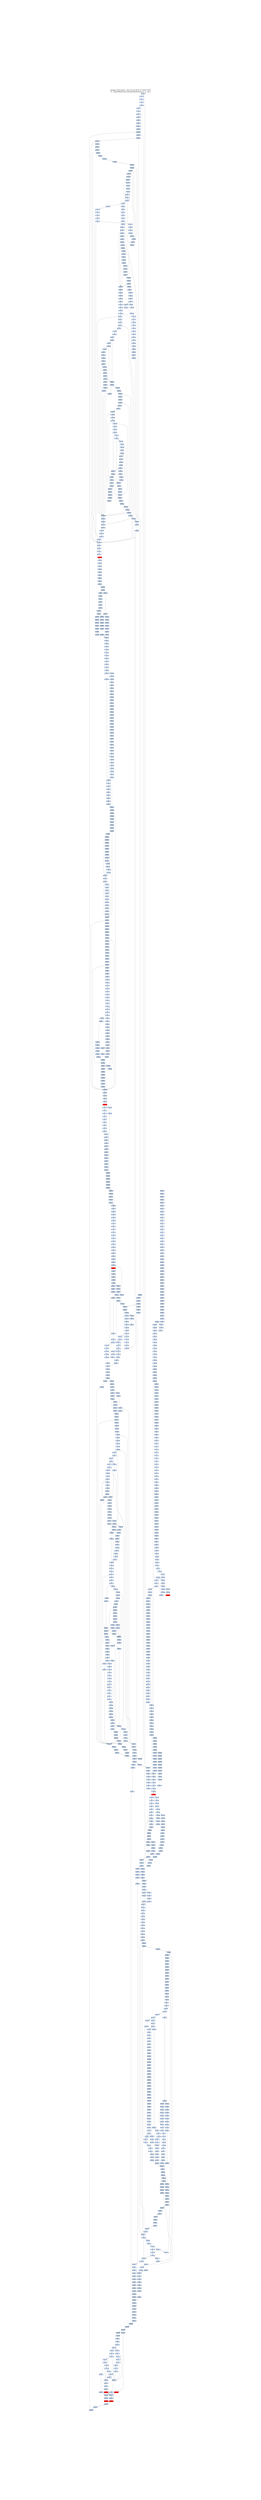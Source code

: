digraph G {
node[shape=rectangle,style=filled,fillcolor=lightsteelblue,color=lightsteelblue]
bgcolor="transparent"
graph [label="Jakstab v0.8.4-devel   Sun Oct 20 20:01:57 CEST 2019\n-m ../Input/Real/linuxCommandsStatic/base32 -b --cpa i", labelloc=t, fontsize=35, pad=30]
"0x0807a7e8"[label="0x0807a7e8\n"];
"0x0804dfe5"[label="0x0804dfe5\n"];
"0x0807afe4"[label="0x0807afe4\n"];
"0x0807a7e2"[label="0x0807a7e2\n"];
"0x0804dfed"[label="0x0804dfed\n"];
"0x0807aff0"[label="0x0807aff0\n"];
"0x0807a7ee"[label="0x0807a7ee\n"];
"0x0807a7ec"[label="0x0807a7ec\n"];
"0x0804dfe9"[label="0x0804dfe9\n"];
"0x0807a7f6"[label="0x0807a7f6\n"];
"0x0807aff5"[label="0x0807aff5\n"];
"0x0804dff8"[label="0x0804dff8\n"];
"0x0804dff1"[label="0x0804dff1\n"];
"0x0807a7f4"[label="0x0807a7f4\n"];
"0x0807a7f2"[label="0x0807a7f2\n"];
"0x0804dff4"[label="0x0804dff4\n"];
"0x0804dff9"[label="0x0804dff9\n"];
"0x0807a7fb"[label="0x0807a7fb\n"];
"0x0807b006"[label="0x0807b006\n"];
"0x0807a805"[label="0x0807a805\n"];
"0x0807b004"[label="0x0807b004\n"];
"0x0807a803"[label="0x0807a803\n"];
"0x0807b001"[label="0x0807b001\n"];
"0x0807a801"[label="0x0807a801\n"];
"0x0807a810"[label="0x0807a810\n"];
"0x0807b00e"[label="0x0807b00e\n"];
"0x0807b00c"[label="0x0807b00c\n"];
"0x0807a80a"[label="0x0807a80a\n"];
"0x0807b00a"[label="0x0807b00a\n"];
"0x0807b017"[label="0x0807b017\n"];
"0x0807a816"[label="0x0807a816\n"];
"0x0807a814"[label="0x0807a814\n"];
"0x0807b013"[label="0x0807b013\n"];
"0x0807b011"[label="0x0807b011\n"];
"0x0807b020"[label="0x0807b020\n"];
"0x0807a820"[label="0x0807a820\n"];
"0x0807b01d"[label="0x0807b01d\n"];
"0x0807a81c"[label="0x0807a81c\n"];
"0x0807b024"[label="0x0807b024\n"];
"0x0807a824"[label="0x0807a824\n"];
"0x0807b023"[label="0x0807b023\n"];
"0x0807a822"[label="0x0807a822\n"];
"0x0807b022"[label="0x0807b022\n"];
"0x0807b021"[label="0x0807b021\n"];
"0x0807a82e"[label="0x0807a82e\n"];
"0x0807a82a"[label="0x0807a82a\n"];
"0x0807a838"[label="0x0807a838\n"];
"0x0807a835"[label="0x0807a835\n"];
"0x0807a832"[label="0x0807a832\n"];
"0x0807a840"[label="0x0807a840\n"];
"0x0807a83e"[label="0x0807a83e\n"];
"0x0807a848"[label="0x0807a848\n"];
"0x0807a846"[label="0x0807a846\n"];
"0x0809b850"[label="0x0809b850\n"];
"0x0807a850"[label="0x0807a850\n"];
"0x0809b85a"[label="0x0809b85a\n"];
"0x0807a858"[label="0x0807a858\n"];
"0x0807a855"[label="0x0807a855\n"];
"0x0807a853"[label="0x0807a853\n"];
"0x0809b85f"[label="0x0809b85f\n"];
"0x0809b851"[label="0x0809b851\n"];
"0x0807a85f"[label="0x0807a85f\n"];
"0x0807a85d"[label="0x0807a85d\n"];
"0x0809b856"[label="0x0809b856\n"];
"0x0809b869"[label="0x0809b869\n"];
"0x0807a865"[label="0x0807a865\n"];
"0x0807a863"[label="0x0807a863\n"];
"0x0807a861"[label="0x0807a861\n"];
"0x0809b86f"[label="0x0809b86f\n"];
"0x0807a870"[label="0x0807a870\n"];
"0x0807a86e"[label="0x0807a86e\n"];
"0x0809b865"[label="0x0809b865\n"];
"0x0807a86b"[label="0x0807a86b\n"];
"0x0809b867"[label="0x0809b867\n"];
"0x0807a878"[label="0x0807a878\n"];
"0x0809b879"[label="0x0809b879\n"];
"0x0809b87e"[label="0x0809b87e\n"];
"0x0807a874"[label="0x0807a874\n"];
"0x0809b871"[label="0x0809b871\n"];
"0x0809b874"[label="0x0809b874\n"];
"0x0807a87e"[label="0x0807a87e\n"];
"0x0809b873"[label="0x0809b873\n"];
"0x0809b878"[label="0x0809b878\n"];
"0x0807a87a"[label="0x0807a87a\n"];
"0x0807a887"[label="0x0807a887\n"];
"0x0807a884"[label="0x0807a884\n"];
"0x0804e084"[label="0x0804e084\n"];
"0x0807a890"[label="0x0807a890\n"];
"0x0804e08d"[label="0x0804e08d\n"];
"0x0807a88d"[label="0x0807a88d\n"];
"0x0804e08a"[label="0x0804e08a\n"];
"0x0807a889"[label="0x0807a889\n"];
"0x0804e08c"[label="0x0804e08c\n"];
"0x0807a896"[label="0x0807a896\n"];
"0x0804e098"[label="0x0804e098\n"];
"0x0804e093"[label="0x0804e093\n"];
"0x0807a8a0"[label="0x0807a8a0\n"];
"0x0804e09f"[label="0x0804e09f\n"];
"0x0804e0a0"[label="0x0804e0a0\n"];
"0x0804e099"[label="0x0804e099\n"];
"0x0807a89c"[label="0x0807a89c\n"];
"0x0807a89b"[label="0x0807a89b\n"];
"0x0807a8a7"[label="0x0807a8a7\n"];
"0x0807a8a5"[label="0x0807a8a5\n"];
"0x0807a8a3"[label="0x0807a8a3\n"];
"0x0807a8ae"[label="0x0807a8ae\n"];
"0x0807a8ab"[label="0x0807a8ab\n"];
"0x0807a8a9"[label="0x0807a8a9\n"];
"0x0807a8b8"[label="0x0807a8b8\n"];
"0x0807a8b6"[label="0x0807a8b6\n"];
"0x0807a8b4"[label="0x0807a8b4\n"];
"0x0807a8b1"[label="0x0807a8b1\n"];
"0x0807a8bb"[label="0x0807a8bb\n"];
"0x0807a8c7"[label="0x0807a8c7\n"];
"0x0807a8c5"[label="0x0807a8c5\n"];
"0x080a40d0"[label="0x080a40d0\n"];
"0x0807a8c1"[label="0x0807a8c1\n"];
"0x0807a8cd"[label="0x0807a8cd\n"];
"0x0807a8cb"[label="0x0807a8cb\n"];
"0x080a40d9"[label="0x080a40d9\n"];
"0x0807a8d5"[label="0x0807a8d5\n"];
"0x080a40df"[label="0x080a40df\n"];
"0x0807a8d1"[label="0x0807a8d1\n"];
"0x080a40d3"[label="0x080a40d3\n"];
"0x0807a8e0"[label="0x0807a8e0\n"];
"0x080a40d4"[label="0x080a40d4\n"];
"0x080a40d1"[label="0x080a40d1\n"];
"0x080a40d2"[label="0x080a40d2\n"];
"0x0807a8dc"[label="0x0807a8dc\n"];
"0x0807a8db"[label="0x0807a8db\n"];
"0x0807a8e8"[label="0x0807a8e8\n"];
"0x080a40ec"[label="0x080a40ec\n"];
"0x080a40ea"[label="0x080a40ea\n"];
"0x0807a8e5"[label="0x0807a8e5\n"];
"0x080a40f0"[label="0x080a40f0\n"];
"0x0807a8e3"[label="0x0807a8e3\n"];
"0x080a40ee"[label="0x080a40ee\n"];
"0x0807a8f0"[label="0x0807a8f0\n"];
"0x080a40e2"[label="0x080a40e2\n"];
"0x0807a8ec"[label="0x0807a8ec\n"];
"0x0807a8ea"[label="0x0807a8ea\n"];
"0x080a40e6"[label="0x080a40e6\n"];
"0x080a40fb"[label="0x080a40fb\n"];
"0x0807a8f7"[label="0x0807a8f7\n"];
"0x080a40f9"[label="0x080a40f9\n"];
"0x080a40ff"[label="0x080a40ff\n"];
"0x0807a8f4"[label="0x0807a8f4\n"];
"0x080a40fd"[label="0x080a40fd\n"];
"0x080a40f3"[label="0x080a40f3\n"];
"0x0807a8ff"[label="0x0807a8ff\n"];
"0x0807a8fd"[label="0x0807a8fd\n"];
"0x080a40f7"[label="0x080a40f7\n"];
"0x0807a8fb"[label="0x0807a8fb\n"];
"0x0807a8f9"[label="0x0807a8f9\n"];
"0x0807a907"[label="0x0807a907\n"];
"0x080a4109"[label="0x080a4109\n"];
"0x0807a905"[label="0x0807a905\n"];
"0x0807a903"[label="0x0807a903\n"];
"0x080a410e"[label="0x080a410e\n"];
"0x0807a901"[label="0x0807a901\n"];
"0x0807a910"[label="0x0807a910\n"];
"0x080a4101"[label="0x080a4101\n"];
"0x080a4107"[label="0x080a4107\n"];
"0x0807a918"[label="0x0807a918\n"];
"0x0807a916"[label="0x0807a916\n"];
"0x080a411a"[label="0x080a411a\n"];
"0x0807a914"[label="0x0807a914\n"];
"0x080a4120"[label="0x080a4120\n"];
"0x0807a912"[label="0x0807a912\n"];
"0x080a411d"[label="0x080a411d\n"];
"0x080a4114"[label="0x080a4114\n"];
"0x080a4111"[label="0x080a4111\n"];
"0x0807a91e"[label="0x0807a91e\n"];
"0x0807a91b"[label="0x0807a91b\n"];
"0x080a4116"[label="0x080a4116\n"];
"0x0807a928"[label="0x0807a928\n"];
"0x080a412c"[label="0x080a412c\n"];
"0x0807a926"[label="0x0807a926\n"];
"0x080a412a"[label="0x080a412a\n"];
"0x0807a924"[label="0x0807a924\n"];
"0x0807a921"[label="0x0807a921\n"];
"0x080a412e"[label="0x080a412e\n"];
"0x0807a930"[label="0x0807a930\n"];
"0x080a4122"[label="0x080a4122\n"];
"0x0807a92c"[label="0x0807a92c\n"];
"0x080a4128"[label="0x080a4128\n"];
"0x0807a92a"[label="0x0807a92a\n"];
"0x080a4126"[label="0x080a4126\n"];
"0x080a413b"[label="0x080a413b\n"];
"0x080a413c"[label="0x080a413c\n"];
"0x0807a936"[label="0x0807a936\n"];
"0x080a4139"[label="0x080a4139\n"];
"0x080a413f"[label="0x080a413f\n"];
"0x0807a933"[label="0x0807a933\n"];
"0x080a4140"[label="0x080a4140\n"];
"0x080a413d"[label="0x080a413d\n"];
"0x080a413e"[label="0x080a413e\n"];
"0x080a4134"[label="0x080a4134\n"];
"0x0807a93f"[label="0x0807a93f\n"];
"0x080a4132"[label="0x080a4132\n"];
"0x080a4137"[label="0x080a4137\n"];
"0x0807a93b"[label="0x0807a93b\n"];
"0x0807a939"[label="0x0807a939\n"];
"0x312d302e"[label="0x312d302e\n"];
"0x0807a947"[label="0x0807a947\n"];
"0x080a414a"[label="0x080a414a\n"];
"0x080a414f"[label="0x080a414f\n"];
"0x0807a943"[label="0x0807a943\n"];
"0x0807a94f"[label="0x0807a94f\n"];
"0x0804e14f"[label="0x0804e14f\n"];
"0x080a4142"[label="0x080a4142\n"];
"0x0804e14b"[label="0x0804e14b\n"];
"0x0807a949"[label="0x0807a949\n"];
"0x080a415c"[label="0x080a415c\n"];
"0x0804e157"[label="0x0804e157\n"];
"0x0807a956"[label="0x0807a956\n",fillcolor="red"];
"0x080a415a"[label="0x080a415a\n"];
"0x0807a955"[label="0x0807a955\n"];
"0x0807a954"[label="0x0807a954\n"];
"0x080a4160"[label="0x080a4160\n"];
"0x0807a953"[label="0x0807a953\n"];
"0x0804e153"[label="0x0804e153\n"];
"0x0807a952"[label="0x0807a952\n"];
"0x0807a960"[label="0x0807a960\n"];
"0x0804e15e"[label="0x0804e15e\n"];
"0x0804e15f"[label="0x0804e15f\n"];
"0x080a4158"[label="0x080a4158\n"];
"0x0804e15a"[label="0x0804e15a\n"];
"0x080a4155"[label="0x080a4155\n"];
"0x0807a968"[label="0x0807a968\n"];
"0x08054966"[label="0x08054966\n"];
"0x080a416c"[label="0x080a416c\n"];
"0x0807a966"[label="0x0807a966\n"];
"0x0804e167"[label="0x0804e167\n"];
"0x080a416a"[label="0x080a416a\n"];
"0x0807a964"[label="0x0807a964\n"];
"0x080a4170"[label="0x080a4170\n"];
"0x08054963"[label="0x08054963\n"];
"0x0804e164"[label="0x0804e164\n"];
"0x0807c970"[label="0x0807c970\n"];
"0x0807a96f"[label="0x0807a96f\n"];
"0x080a4164"[label="0x080a4164\n"];
"0x0804e16f"[label="0x0804e16f\n"];
"0x0807a96d"[label="0x0807a96d\n"];
"0x080a4167"[label="0x080a4167\n"];
"0x0804e16a"[label="0x0804e16a\n"];
"0x0807a96b"[label="0x0807a96b\n"];
"0x0804e175"[label="0x0804e175\n"];
"0x0807a977"[label="0x0807a977\n"];
"0x080a4179"[label="0x080a4179\n"];
"0x0807a974"[label="0x0807a974\n"];
"0x0804e171"[label="0x0804e171\n"];
"0x080a4180"[label="0x080a4180\n"];
"0x0807a972"[label="0x0807a972\n"];
"0x0807a97f"[label="0x0807a97f\n"];
"0x0804e17e"[label="0x0804e17e\n"];
"0x0807a97b"[label="0x0807a97b\n"];
"0x0804e17b"[label="0x0804e17b\n"];
"0x080a4176"[label="0x080a4176\n"];
"0x080a418c"[label="0x080a418c\n"];
"0x0804e186"[label="0x0804e186\n"];
"0x080a4189"[label="0x080a4189\n"];
"0x0807a986"[label="0x0807a986\n"];
"0x0804e181"[label="0x0804e181\n"];
"0x080a418d"[label="0x080a418d\n"];
"0x0804e183"[label="0x0804e183\n"];
"0x0804e18d"[label="0x0804e18d\n"];
"0x080a4183"[label="0x080a4183\n"];
"0x0807a98f"[label="0x0807a98f\n"];
"0x0804d990"[label="0x0804d990\n"];
"0x080a4187"[label="0x080a4187\n"];
"0x0804e189"[label="0x0804e189\n"];
"0x0807a98b"[label="0x0807a98b\n"];
"0x0804e196"[label="0x0804e196\n"];
"0x080a4199"[label="0x080a4199\n"];
"0x0804e198"[label="0x0804e198\n"];
"0x0804d991"[label="0x0804d991\n"];
"0x0807a993"[label="0x0807a993\n"];
"0x0804d992"[label="0x0804d992\n"];
"0x080a419d"[label="0x080a419d\n"];
"0x0804e193"[label="0x0804e193\n"];
"0x0804d993"[label="0x0804d993\n"];
"0x0804d994"[label="0x0804d994\n"];
"0x0804e19d"[label="0x0804e19d\n"];
"0x0807a9a0"[label="0x0807a9a0\n"];
"0x080a4193"[label="0x080a4193\n"];
"0x080a4191"[label="0x080a4191\n"];
"0x0804d99f"[label="0x0804d99f\n"];
"0x080a4197"[label="0x080a4197\n"];
"0x0804d999"[label="0x0804d999\n"];
"0x0804d9a5"[label="0x0804d9a5\n"];
"0x080a41ab"[label="0x080a41ab\n"];
"0x0804d9a7"[label="0x0804d9a7\n"];
"0x0807a9a6"[label="0x0807a9a6\n"];
"0x0804e1a7"[label="0x0804e1a7\n"];
"0x0807a9a4"[label="0x0807a9a4\n"];
"0x080a41af"[label="0x080a41af\n"];
"0x0804e1a3"[label="0x0804e1a3\n"];
"0x0807a9a2"[label="0x0807a9a2\n"];
"0x080a41ad"[label="0x080a41ad\n"];
"0x0804e1ad"[label="0x0804e1ad\n"];
"0x080a41a3"[label="0x080a41a3\n"];
"0x080a41a1"[label="0x080a41a1\n"];
"0x0807a9ae"[label="0x0807a9ae\n"];
"0x0804d9b0"[label="0x0804d9b0\n"];
"0x080a41a2"[label="0x080a41a2\n"];
"0x0807a9ac"[label="0x0807a9ac\n"];
"0x0804d9aa"[label="0x0804d9aa\n"];
"0x080a41a8"[label="0x080a41a8\n"];
"0x0804e1aa"[label="0x0804e1aa\n"];
"0x0807a9aa"[label="0x0807a9aa\n"];
"0x0804d9b6"[label="0x0804d9b6\n"];
"0x0807a9b6"[label="0x0807a9b6\n"];
"0x080a41ba"[label="0x080a41ba\n"];
"0x0804d9b8"[label="0x0804d9b8\n"];
"0x080a41bf"[label="0x080a41bf\n"];
"0x0804e1b2"[label="0x0804e1b2\n"];
"0x0807a9b2"[label="0x0807a9b2\n"];
"0x0804d9bf"[label="0x0804d9bf\n"];
"0x080a41b1"[label="0x080a41b1\n"];
"0x0807a9bc"[label="0x0807a9bc\n"];
"0x0804d9ba"[label="0x0804d9ba\n"];
"0x080a41b5"[label="0x080a41b5\n"];
"0x0807a9b9"[label="0x0807a9b9\n"];
"0x0804d9c6"[label="0x0804d9c6\n"];
"0x0807a9c6"[label="0x0807a9c6\n"];
"0x0804d9c1"[label="0x0804d9c1\n"];
"0x0807a9c4"[label="0x0807a9c4\n"];
"0x080a41d0"[label="0x080a41d0\n"];
"0x0807a9c2"[label="0x0807a9c2\n"];
"0x0804d9c4"[label="0x0804d9c4\n"];
"0x0807a9cf"[label="0x0807a9cf\n"];
"0x080a41c1"[label="0x080a41c1\n"];
"0x0804d9cf"[label="0x0804d9cf\n"];
"0x0804d9c9"[label="0x0804d9c9\n"];
"0x080a41c7"[label="0x080a41c7\n"];
"0x0807a9cb"[label="0x0807a9cb\n"];
"0x0804d9cc"[label="0x0804d9cc\n"];
"0x0804d9d5"[label="0x0804d9d5\n"];
"0x080a41db"[label="0x080a41db\n"];
"0x0807a9d7"[label="0x0807a9d7\n"];
"0x0804d9d8"[label="0x0804d9d8\n"];
"0x0804d9d2"[label="0x0804d9d2\n"];
"0x0807a9d3"[label="0x0807a9d3\n"];
"0x080a41e0"[label="0x080a41e0\n"];
"0x080a41dd"[label="0x080a41dd\n"];
"0x080a41d4"[label="0x080a41d4\n"];
"0x0804d9df"[label="0x0804d9df\n"];
"0x080a41d2"[label="0x080a41d2\n"];
"0x0807a9dd"[label="0x0807a9dd\n"];
"0x0807a9db"[label="0x0807a9db\n"];
"0x080a41d8"[label="0x080a41d8\n"];
"0x0804d9da"[label="0x0804d9da\n"];
"0x0807a9d9"[label="0x0807a9d9\n"];
"0x0804d9dc"[label="0x0804d9dc\n"];
"0x0807a9e8"[label="0x0807a9e8\n"];
"0x080a41ec"[label="0x080a41ec\n"];
"0x0804d9e6"[label="0x0804d9e6\n"];
"0x0807a9e6"[label="0x0807a9e6\n"];
"0x080a41ea"[label="0x080a41ea\n"];
"0x0807a9e4"[label="0x0807a9e4\n"];
"0x080a41f0"[label="0x080a41f0\n"];
"0x0804d9e2"[label="0x0804d9e2\n"];
"0x080a41ee"[label="0x080a41ee\n"];
"0x0807a9e1"[label="0x0807a9e1\n"];
"0x0804d9e4"[label="0x0804d9e4\n"];
"0x0807a9f0"[label="0x0807a9f0\n"];
"0x080a41e3"[label="0x080a41e3\n"];
"0x0804d9ef"[label="0x0804d9ef\n"];
"0x0807a9ee"[label="0x0807a9ee\n"];
"0x0807a9ec"[label="0x0807a9ec\n"];
"0x0804d9e9"[label="0x0804d9e9\n"];
"0x080a41e7"[label="0x080a41e7\n"];
"0x0807a9ea"[label="0x0807a9ea\n"];
"0x080a41e5"[label="0x080a41e5\n"];
"0x080a41fb"[label="0x080a41fb\n"];
"0x0807a9f8"[label="0x0807a9f8\n"];
"0x0804d9f8"[label="0x0804d9f8\n"];
"0x0804d9f1"[label="0x0804d9f1\n"];
"0x080a41ff"[label="0x080a41ff\n"];
"0x0807a9f2"[label="0x0807a9f2\n"];
"0x0804d9fd"[label="0x0804d9fd\n"];
"0x0807aa00"[label="0x0807aa00\n"];
"0x080a41f4"[label="0x080a41f4\n"];
"0x0807a9fe"[label="0x0807a9fe\n"];
"0x0804d9ff"[label="0x0804d9ff\n"];
"0x0804ca00"[label="0x0804ca00\n"];
"0x0807a9fc"[label="0x0807a9fc\n"];
"0x080a41f8"[label="0x080a41f8\n"];
"0x0804d9fa"[label="0x0804d9fa\n"];
"0x0807a9fa"[label="0x0807a9fa\n"];
"0x080a420c"[label="0x080a420c\n"];
"0x0807aa06"[label="0x0807aa06\n"];
"0x0804da08"[label="0x0804da08\n"];
"0x0804da02"[label="0x0804da02\n"];
"0x0807aa03"[label="0x0807aa03\n"];
"0x0804ca03"[label="0x0804ca03\n"];
"0x080a420e"[label="0x080a420e\n"];
"0x0807aa10"[label="0x0807aa10\n"];
"0x0804da0e"[label="0x0804da0e\n"];
"0x0807aa0e"[label="0x0807aa0e\n"];
"0x080a4201"[label="0x080a4201\n"];
"0x0807aa0c"[label="0x0807aa0c\n"];
"0x080a4207"[label="0x080a4207\n"];
"0x0804da0c"[label="0x0804da0c\n"];
"0x0807aa09"[label="0x0807aa09\n"];
"0x0804da15"[label="0x0804da15\n"];
"0x080a4219"[label="0x080a4219\n"];
"0x0804da17"[label="0x0804da17\n"];
"0x0807aa15"[label="0x0807aa15\n"];
"0x0807aa13"[label="0x0807aa13\n"];
"0x080a4220"[label="0x080a4220\n"];
"0x0804da13"[label="0x0804da13\n"];
"0x0804da1d"[label="0x0804da1d\n"];
"0x0807aa20"[label="0x0807aa20\n"];
"0x080a4214"[label="0x080a4214\n"];
"0x080a4211"[label="0x080a4211\n"];
"0x0807aa1e"[label="0x0807aa1e\n"];
"0x0804da20"[label="0x0804da20\n"];
"0x0804da1a"[label="0x0804da1a\n"];
"0x0807aa1a"[label="0x0807aa1a\n"];
"0x080a4216"[label="0x080a4216\n"];
"0x0807aa28"[label="0x0807aa28\n"];
"0x080a422b"[label="0x080a422b\n"];
"0x0804da26"[label="0x0804da26\n"];
"0x0807aa24"[label="0x0807aa24\n"];
"0x080a4230"[label="0x080a4230\n"];
"0x0804da23"[label="0x0804da23\n"];
"0x0807aa22"[label="0x0807aa22\n"];
"0x080a4223"[label="0x080a4223\n"];
"0x0807aa2f"[label="0x0807aa2f\n"];
"0x0807aa2b"[label="0x0807aa2b\n"];
"0x080a4228"[label="0x080a4228\n"];
"0x0804da2c"[label="0x0804da2c\n"];
"0x080a4226"[label="0x080a4226\n"];
"0x0807aa38"[label="0x0807aa38\n"];
"0x0804da37"[label="0x0804da37\n"];
"0x0807aa34"[label="0x0807aa34\n"];
"0x0804da32"[label="0x0804da32\n"];
"0x080a4240"[label="0x080a4240\n"];
"0x0804da34"[label="0x0804da34\n"];
"0x0807aa40"[label="0x0807aa40\n"];
"0x080a4233"[label="0x080a4233\n"];
"0x0804da3f"[label="0x0804da3f\n"];
"0x0807b23e"[label="0x0807b23e\n"];
"0x0804da39"[label="0x0804da39\n"];
"0x080a4238"[label="0x080a4238\n"];
"0x0804da3c"[label="0x0804da3c\n"];
"0x0807aa39"[label="0x0807aa39\n"];
"0x0807b248"[label="0x0807b248\n"];
"0x0804da45"[label="0x0804da45\n"];
"0x0807aa46"[label="0x0807aa46\n"];
"0x0807aa43"[label="0x0807aa43\n"];
"0x0807b242"[label="0x0807b242\n"];
"0x080a424e"[label="0x080a424e\n"];
"0x0807aa4f"[label="0x0807aa4f\n"];
"0x080a4244"[label="0x080a4244\n"];
"0x0804da4f"[label="0x0804da4f\n"];
"0x0807aa4d"[label="0x0807aa4d\n"];
"0x0804da49"[label="0x0804da49\n"];
"0x0807aa4b"[label="0x0807aa4b\n"];
"0x080a4246"[label="0x080a4246\n"];
"0x0807aa49"[label="0x0807aa49\n"];
"0x0807aa58"[label="0x0807aa58\n"];
"0x080a425b"[label="0x080a425b\n"];
"0x0804da56"[label="0x0804da56\n"];
"0x080a4259"[label="0x080a4259\n"];
"0x0804da58"[label="0x0804da58\n"];
"0x0807aa53"[label="0x0807aa53\n"];
"0x0807aa51"[label="0x0807aa51\n"];
"0x080a425e"[label="0x080a425e\n"];
"0x0804da54"[label="0x0804da54\n"];
"0x080a4253"[label="0x080a4253\n"];
"0x0807aa5f"[label="0x0807aa5f\n"];
"0x0807aa5d"[label="0x0807aa5d\n"];
"0x0804da5a"[label="0x0804da5a\n"];
"0x0804da5c"[label="0x0804da5c\n"];
"0x080a426b"[label="0x080a426b\n"];
"0x0804da65"[label="0x0804da65\n"];
"0x080a4269"[label="0x080a4269\n"];
"0x0807aa66"[label="0x0807aa66\n"];
"0x0804da67"[label="0x0804da67\n"];
"0x080a426a"[label="0x080a426a\n"];
"0x0807aa64"[label="0x0807aa64\n"];
"0x0804da62"[label="0x0804da62\n"];
"0x080a4270"[label="0x080a4270\n"];
"0x0807aa61"[label="0x0807aa61\n"];
"0x080a4263"[label="0x080a4263\n"];
"0x0804da6f"[label="0x0804da6f\n"];
"0x080a4261"[label="0x080a4261\n"];
"0x0807aa6e"[label="0x0807aa6e\n"];
"0x0807aa6d"[label="0x0807aa6d\n"];
"0x080a4268"[label="0x080a4268\n"];
"0x080a4265"[label="0x080a4265\n"];
"0x0807aa6a"[label="0x0807aa6a\n"];
"0x080a4266"[label="0x080a4266\n"];
"0x0804da6c"[label="0x0804da6c\n"];
"0x0804da75"[label="0x0804da75\n"];
"0x0807aa77"[label="0x0807aa77\n"];
"0x080a427c"[label="0x080a427c\n"];
"0x0804da77"[label="0x0804da77\n"];
"0x080a427a"[label="0x080a427a\n"];
"0x0804da72"[label="0x0804da72\n"];
"0x080a4280"[label="0x080a4280\n"];
"0x0807aa72"[label="0x0807aa72\n"];
"0x0807ba80"[label="0x0807ba80\n"];
"0x080a4274"[label="0x080a4274\n"];
"0x0804da7f"[label="0x0804da7f\n"];
"0x0807aa7e"[label="0x0807aa7e\n"];
"0x0804da79"[label="0x0804da79\n"];
"0x080a4277"[label="0x080a4277\n"];
"0x0807aa7b"[label="0x0807aa7b\n"];
"0x080a428b"[label="0x080a428b\n"];
"0x0807ba87"[label="0x0807ba87\n"];
"0x0804da88"[label="0x0804da88\n"];
"0x0807aa83"[label="0x0807aa83\n"];
"0x080a4290"[label="0x080a4290\n"];
"0x0804da83"[label="0x0804da83\n"];
"0x0807ba82"[label="0x0807ba82\n"];
"0x0807aa81"[label="0x0807aa81\n"];
"0x0807ba81"[label="0x0807ba81\n"];
"0x0807ba90"[label="0x0807ba90\n"];
"0x0807aa8f"[label="0x0807aa8f\n"];
"0x0807ba8d"[label="0x0807ba8d\n"];
"0x0807aa8d"[label="0x0807aa8d\n"];
"0x080a4288"[label="0x080a4288\n"];
"0x0804da8c"[label="0x0804da8c\n"];
"0x0807aa89"[label="0x0807aa89\n"];
"0x0807aa98"[label="0x0807aa98\n"];
"0x0807ba98"[label="0x0807ba98\n"];
"0x0807ba96"[label="0x0807ba96\n"];
"0x080a429d"[label="0x080a429d\n"];
"0x0807aa92"[label="0x0807aa92\n"];
"0x0804da94"[label="0x0804da94\n"];
"0x0807baa0"[label="0x0807baa0\n"];
"0x0807aaa0"[label="0x0807aaa0\n"];
"0x0807ba9f"[label="0x0807ba9f\n"];
"0x0807ba9c"[label="0x0807ba9c\n"];
"0x080a4298"[label="0x080a4298\n"];
"0x0807ba9a"[label="0x0807ba9a\n"];
"0x0807aa99"[label="0x0807aa99\n"];
"0x0804da9c"[label="0x0804da9c\n"];
"0x0807baa8"[label="0x0807baa8\n"];
"0x0807aaa8"[label="0x0807aaa8\n"];
"0x0807aaa5"[label="0x0807aaa5\n"];
"0x0804daa1"[label="0x0804daa1\n"];
"0x0807baa1"[label="0x0807baa1\n"];
"0x0807aab0"[label="0x0807aab0\n"];
"0x0807aaae"[label="0x0807aaae\n"];
"0x0804daa9"[label="0x0804daa9\n"];
"0x0807aaab"[label="0x0807aaab\n"];
"0x0807aab8"[label="0x0807aab8\n"];
"0x0807aab4"[label="0x0807aab4\n"];
"0x0804dab4"[label="0x0804dab4\n"];
"0x0807aabf"[label="0x0807aabf\n"];
"0x0807aabd"[label="0x0807aabd\n"];
"0x0807aaba"[label="0x0807aaba\n"];
"0x0804dabb"[label="0x0804dabb\n"];
"0x0807aac7"[label="0x0807aac7\n"];
"0x0804dac6"[label="0x0804dac6\n"];
"0x0807aac5"[label="0x0807aac5\n"];
"0x0807aac1"[label="0x0807aac1\n"];
"0x0804dad0"[label="0x0804dad0\n"];
"0x0804dac9"[label="0x0804dac9\n"];
"0x0807aacb"[label="0x0807aacb\n"];
"0x0804dacb"[label="0x0804dacb\n"];
"0x0807aad8"[label="0x0807aad8\n"];
"0x0804dad5"[label="0x0804dad5\n"];
"0x0804dad7"[label="0x0804dad7\n"];
"0x0807aad5"[label="0x0807aad5\n"];
"0x0807aad1"[label="0x0807aad1\n"];
"0x080782e0"[label="0x080782e0\n"];
"0x0807aadf"[label="0x0807aadf\n"];
"0x0804dadf"[label="0x0804dadf\n"];
"0x0807aadd"[label="0x0807aadd\n"];
"0x0804dad9"[label="0x0804dad9\n"];
"0x0804dadc"[label="0x0804dadc\n"];
"0x0807aae7"[label="0x0807aae7\n"];
"0x0804dae8"[label="0x0804dae8\n"];
"0x0807aae5"[label="0x0807aae5\n"];
"0x0804dae1"[label="0x0804dae1\n"];
"0x080782e4"[label="0x080782e4\n"];
"0x0807aae3"[label="0x0807aae3\n"];
"0x080782e3"[label="0x080782e3\n"];
"0x080782e2"[label="0x080782e2\n"];
"0x080782e1"[label="0x080782e1\n"];
"0x0807aae1"[label="0x0807aae1\n"];
"0x0804dae4"[label="0x0804dae4\n"];
"0x0807aaf0"[label="0x0807aaf0\n"];
"0x080782ef"[label="0x080782ef\n"];
"0x0804daef"[label="0x0804daef\n"];
"0x0807aaec"[label="0x0807aaec\n"];
"0x0807aaeb"[label="0x0807aaeb\n"];
"0x0807aae9"[label="0x0807aae9\n"];
"0x0804daec"[label="0x0804daec\n"];
"0x080782e9"[label="0x080782e9\n"];
"0x0807aaf8"[label="0x0807aaf8\n"];
"0x080782f8"[label="0x080782f8\n"];
"0x0804daf5"[label="0x0804daf5\n"];
"0x0804daf8"[label="0x0804daf8\n"];
"0x0807aaf3"[label="0x0807aaf3\n"];
"0x080782f2"[label="0x080782f2\n"];
"0x0807ab00"[label="0x0807ab00\n"];
"0x0804dafe"[label="0x0804dafe\n"];
"0x080782ff"[label="0x080782ff\n"];
"0x0807aafe"[label="0x0807aafe\n"];
"0x0807aafc"[label="0x0807aafc\n"];
"0x080782fc"[label="0x080782fc\n"];
"0x0807aafa"[label="0x0807aafa\n"];
"0x0804dafb"[label="0x0804dafb\n"];
"0x0807ab08"[label="0x0807ab08\n"];
"0x0804e305"[label="0x0804e305\n"];
"0x0804db06"[label="0x0804db06\n"];
"0x0807ab04"[label="0x0807ab04\n"];
"0x0804db01"[label="0x0804db01\n"];
"0x08078303"[label="0x08078303\n"];
"0x0804e302"[label="0x0804e302\n"];
"0x0807ab02"[label="0x0807ab02\n"];
"0x0804db04"[label="0x0804db04\n"];
"0x08078301"[label="0x08078301\n"];
"0x08078310"[label="0x08078310\n"];
"0x0807ab0e"[label="0x0807ab0e\n"];
"0x0807830d"[label="0x0807830d\n"];
"0x0804db09"[label="0x0804db09\n"];
"0x0807ab0c"[label="0x0807ab0c\n"];
"0x0807830b"[label="0x0807830b\n"];
"0x0804db0c"[label="0x0804db0c\n"];
"0x08078309"[label="0x08078309\n"];
"0x0804db16"[label="0x0804db16\n"];
"0x08078317"[label="0x08078317\n"];
"0x0807ab16"[label="0x0807ab16\n"];
"0x0804db11"[label="0x0804db11\n"];
"0x0807ab12"[label="0x0807ab12\n"];
"0x08078312"[label="0x08078312\n"];
"0x0804db14"[label="0x0804db14\n"];
"0x0807831e"[label="0x0807831e\n"];
"0x0804db20"[label="0x0804db20\n"];
"0x0804db19"[label="0x0804db19\n"];
"0x0807831c"[label="0x0807831c\n"];
"0x0807ab1b"[label="0x0807ab1b\n"];
"0x0807831a"[label="0x0807831a\n"];
"0x08078328"[label="0x08078328\n"];
"0x0804db25"[label="0x0804db25\n"];
"0x08078326"[label="0x08078326\n"];
"0x0807ab25"[label="0x0807ab25\n"];
"0x08078324"[label="0x08078324\n"];
"0x0804db22"[label="0x0804db22\n"];
"0x08078321"[label="0x08078321\n"];
"0x0804db2d"[label="0x0804db2d\n"];
"0x0807832f"[label="0x0807832f\n"];
"0x0807ab2f"[label="0x0807ab2f\n"];
"0x0804db30"[label="0x0804db30\n"];
"0x0807832c"[label="0x0807832c\n"];
"0x0804db29"[label="0x0804db29\n"];
"0x0807ab2a"[label="0x0807ab2a\n"];
"0x0807832a"[label="0x0807832a\n"];
"0x0807ab35"[label="0x0807ab35\n"];
"0x0804db32"[label="0x0804db32\n"];
"0x0807ab33"[label="0x0807ab33\n"];
"0x08078333"[label="0x08078333\n"];
"0x08078331"[label="0x08078331\n"];
"0x0807ab31"[label="0x0807ab31\n"];
"0x08078340"[label="0x08078340\n"];
"0x0807ab3e"[label="0x0807ab3e\n"];
"0x0804db40"[label="0x0804db40\n"];
"0x0804db39"[label="0x0804db39\n"];
"0x0807ab3b"[label="0x0807ab3b\n"];
"0x0807ab39"[label="0x0807ab39\n"];
"0x08078339"[label="0x08078339\n"];
"0x08078348"[label="0x08078348\n"];
"0x0804db46"[label="0x0804db46\n"];
"0x0807ab46"[label="0x0807ab46\n"];
"0x08078345"[label="0x08078345\n"];
"0x0807ab42"[label="0x0807ab42\n"];
"0x0804db44"[label="0x0804db44\n"];
"0x08078350"[label="0x08078350\n"];
"0x0804db4d"[label="0x0804db4d\n"];
"0x0807ab4e"[label="0x0807ab4e\n"];
"0x0807834e"[label="0x0807834e\n"];
"0x0807834d"[label="0x0807834d\n"];
"0x0804db50"[label="0x0804db50\n"];
"0x0807ab4c"[label="0x0807ab4c\n"];
"0x0807834c"[label="0x0807834c\n"];
"0x0807834b"[label="0x0807834b\n"];
"0x0807834a"[label="0x0807834a\n"];
"0x0804db56"[label="0x0804db56\n"];
"0x0807ab57"[label="0x0807ab57\n"];
"0x08078356"[label="0x08078356\n"];
"0x08078355"[label="0x08078355\n"];
"0x0807ab54"[label="0x0807ab54\n"];
"0x08078353"[label="0x08078353\n"];
"0x0804db53"[label="0x0804db53\n"];
"0x08078360"[label="0x08078360\n"];
"0x0804db5d"[label="0x0804db5d\n"];
"0x0807ab5f"[label="0x0807ab5f\n"];
"0x0804db5e"[label="0x0804db5e\n"];
"0x0807835e"[label="0x0807835e\n"];
"0x0804db5f"[label="0x0804db5f\n"];
"0x0804db60"[label="0x0804db60\n",fillcolor="red"];
"0x0807ab5d"[label="0x0807ab5d\n"];
"0x0807835b"[label="0x0807835b\n"];
"0x0804db5c"[label="0x0804db5c\n"];
"0x0807ab68"[label="0x0807ab68\n"];
"0x08078368"[label="0x08078368\n"];
"0x08078367"[label="0x08078367\n"];
"0x0804db67"[label="0x0804db67\n"];
"0x08078365"[label="0x08078365\n"];
"0x0804db61"[label="0x0804db61\n"];
"0x08078362"[label="0x08078362\n"];
"0x0804db64"[label="0x0804db64\n"];
"0x08078370"[label="0x08078370\n"];
"0x0807ab6f"[label="0x0807ab6f\n"];
"0x0804db6f"[label="0x0804db6f\n"];
"0x0807ab6c"[label="0x0807ab6c\n"];
"0x0807836b"[label="0x0807836b\n"];
"0x0804db6a"[label="0x0804db6a\n"];
"0x0807ab6a"[label="0x0807ab6a\n"];
"0x0807836a"[label="0x0807836a\n"];
"0x0804db6c"[label="0x0804db6c\n"];
"0x08078369"[label="0x08078369\n"];
"0x0807ab78"[label="0x0807ab78\n"];
"0x08078376"[label="0x08078376\n"];
"0x0807ab76"[label="0x0807ab76\n"];
"0x0804db78"[label="0x0804db78\n"];
"0x08078374"[label="0x08078374\n"];
"0x0804db71"[label="0x0804db71\n"];
"0x0807ab73"[label="0x0807ab73\n"];
"0x08078372"[label="0x08078372\n"];
"0x0804db73"[label="0x0804db73\n"];
"0x0809b380"[label="0x0809b380\n"];
"0x0807ab80"[label="0x0807ab80\n"];
"0x0804db7e"[label="0x0804db7e\n"];
"0x0807ab7c"[label="0x0807ab7c\n"];
"0x08078379"[label="0x08078379\n"];
"0x0807ab86"[label="0x0807ab86\n"];
"0x0807ab84"[label="0x0807ab84\n"];
"0x0804db83"[label="0x0804db83\n"];
"0x0807ab90"[label="0x0807ab90\n"];
"0x0804db8e"[label="0x0804db8e\n"];
"0x0804a38f"[label="0x0804a38f\n"];
"0x0804db90"[label="0x0804db90\n"];
"0x0804db89"[label="0x0804db89\n"];
"0x0809b385"[label="0x0809b385\n"];
"0x0804db8b"[label="0x0804db8b\n"];
"0x0807ab89"[label="0x0807ab89\n"];
"0x0807ab97"[label="0x0807ab97\n"];
"0x0804db97"[label="0x0804db97\n"];
"0x0807ab95"[label="0x0807ab95\n"];
"0x0804a392"[label="0x0804a392\n"];
"0x0804db93"[label="0x0804db93\n"];
"0x0807ab92"[label="0x0807ab92\n"];
"0x0807aba0"[label="0x0807aba0\n"];
"0x0807ab9e"[label="0x0807ab9e\n"];
"0x0804db9a"[label="0x0804db9a\n"];
"0x0807ab99"[label="0x0807ab99\n"];
"0x0804db9c"[label="0x0804db9c\n"];
"0x0804dba5"[label="0x0804dba5\n"];
"0x0807aba8"[label="0x0807aba8\n"];
"0x0807aba6"[label="0x0807aba6\n"];
"0x0804dba8"[label="0x0804dba8\n"];
"0x0807aba4"[label="0x0807aba4\n"];
"0x0804dba2"[label="0x0804dba2\n"];
"0x0807aba2"[label="0x0807aba2\n"];
"0x0807abb0"[label="0x0807abb0\n"];
"0x0804dbaf"[label="0x0804dbaf\n"];
"0x0804dbaa"[label="0x0804dbaa\n"];
"0x0807abb8"[label="0x0807abb8\n"];
"0x0807abb6"[label="0x0807abb6\n"];
"0x0807abb4"[label="0x0807abb4\n"];
"0x0807abb2"[label="0x0807abb2\n"];
"0x0804dbb4"[label="0x0804dbb4\n"];
"0x0804dbbd"[label="0x0804dbbd\n"];
"0x0807abbe"[label="0x0807abbe\n"];
"0x0807abbb"[label="0x0807abbb\n"];
"0x0804dbba"[label="0x0804dbba\n"];
"0x0807abc8"[label="0x0807abc8\n"];
"0x0807abc6"[label="0x0807abc6\n"];
"0x0807abc4"[label="0x0807abc4\n"];
"0x0804dbc3"[label="0x0804dbc3\n"];
"0x0807abc1"[label="0x0807abc1\n"];
"0x0807abd0"[label="0x0807abd0\n"];
"0x0804dbce"[label="0x0804dbce\n"];
"0x0807abcd"[label="0x0807abcd\n"];
"0x0804dbc9"[label="0x0804dbc9\n"];
"0x0807abcb"[label="0x0807abcb\n"];
"0x0804dbcc"[label="0x0804dbcc\n"];
"0x0807abd8"[label="0x0807abd8\n"];
"0x0807abd6"[label="0x0807abd6\n"];
"0x0804dbd1"[label="0x0804dbd1\n"];
"0x0807abd3"[label="0x0807abd3\n"];
"0x0804dbd4"[label="0x0804dbd4\n"];
"0x0804dbdd"[label="0x0804dbdd\n"];
"0x0807abe0"[label="0x0807abe0\n"];
"0x0804dbe0"[label="0x0804dbe0\n"];
"0x0807abdc"[label="0x0807abdc\n"];
"0x0804dbda"[label="0x0804dbda\n"];
"0x0804dbe5"[label="0x0804dbe5\n"];
"0x0807abe4"[label="0x0807abe4\n"];
"0x0804dbee"[label="0x0804dbee\n"];
"0x0807abee"[label="0x0807abee\n"];
"0x0807abea"[label="0x0807abea\n"];
"0x0804dbec"[label="0x0804dbec\n"];
"0x0807abf6"[label="0x0807abf6\n"];
"0x0804dbf1"[label="0x0804dbf1\n"];
"0x0807abf2"[label="0x0807abf2\n"];
"0x0807ac00"[label="0x0807ac00\n"];
"0x0804dc00"[label="0x0804dc00\n"];
"0x0807abfb"[label="0x0807abfb\n"];
"0x0804dc05"[label="0x0804dc05\n"];
"0x0807ac05"[label="0x0807ac05\n"];
"0x0807ac03"[label="0x0807ac03\n"];
"0x0804dc0d"[label="0x0804dc0d\n"];
"0x0807ac0f"[label="0x0807ac0f\n"];
"0x0807ac0d"[label="0x0807ac0d\n"];
"0x0804dc10"[label="0x0804dc10\n"];
"0x0807ac0b"[label="0x0807ac0b\n"];
"0x0804dc0a"[label="0x0804dc0a\n"];
"0x0804dc0b"[label="0x0804dc0b\n"];
"0x0804dc0c"[label="0x0804dc0c\n"];
"0x0807ac09"[label="0x0807ac09\n"];
"0x0804dc16"[label="0x0804dc16\n"];
"0x0807ac16"[label="0x0807ac16\n"];
"0x0807ac12"[label="0x0807ac12\n"];
"0x0807ac1f"[label="0x0807ac1f\n"];
"0x0804dc1e"[label="0x0804dc1e\n"];
"0x0807ac1d"[label="0x0807ac1d\n"];
"0x0804dc1a"[label="0x0804dc1a\n"];
"0x0804dc1c"[label="0x0804dc1c\n"];
"0x0807ac28"[label="0x0807ac28\n"];
"0x0807ac25"[label="0x0807ac25\n"];
"0x0807ac21"[label="0x0807ac21\n"];
"0x0804dc2d"[label="0x0804dc2d\n"];
"0x0807ac30"[label="0x0807ac30\n"];
"0x0807ac2e"[label="0x0807ac2e\n"];
"0x0804dc29"[label="0x0804dc29\n"];
"0x0807ac2a"[label="0x0807ac2a\n"];
"0x0804dc38"[label="0x0804dc38\n"];
"0x0807ac35"[label="0x0807ac35\n"];
"0x0804dc33"[label="0x0804dc33\n"];
"0x0804dc3f"[label="0x0804dc3f\n"];
"0x0807ac3d"[label="0x0807ac3d\n"];
"0x0807ac39"[label="0x0807ac39\n"];
"0x0804dc46"[label="0x0804dc46\n"];
"0x0807ac46"[label="0x0807ac46\n"];
"0x0807ac42"[label="0x0807ac42\n"];
"0x0807ac4e"[label="0x0807ac4e\n"];
"0x0807ac4a"[label="0x0807ac4a\n"];
"0x0804dc4c"[label="0x0804dc4c\n"];
"0x0804dc57"[label="0x0804dc57\n"];
"0x0807ac56"[label="0x0807ac56\n"];
"0x0804dc53"[label="0x0804dc53\n"];
"0x0807ac52"[label="0x0807ac52\n"];
"0x0804dc5f"[label="0x0804dc5f\n"];
"0x0807ac5d"[label="0x0807ac5d\n"];
"0x0804dc59"[label="0x0804dc59\n"];
"0x0807ac5a"[label="0x0807ac5a\n"];
"0x0804dc67"[label="0x0804dc67\n"];
"0x0804dc61"[label="0x0804dc61\n"];
"0x0807ac61"[label="0x0807ac61\n"];
"0x0804dc64"[label="0x0804dc64\n"];
"0x0807ac6f"[label="0x0807ac6f\n"];
"0x0804dc6e"[label="0x0804dc6e\n"];
"0x0804dc6f"[label="0x0804dc6f\n"];
"0x0804dc69"[label="0x0804dc69\n"];
"0x0804dc6b"[label="0x0804dc6b\n"];
"0x0807ac77"[label="0x0807ac77\n"];
"0x0804dc77"[label="0x0804dc77\n"];
"0x0804dc74"[label="0x0804dc74\n"];
"0x0807ac7c"[label="0x0807ac7c\n"];
"0x0804dc7b"[label="0x0804dc7b\n"];
"0x0807ac87"[label="0x0807ac87\n"];
"0x0804dc86"[label="0x0804dc86\n"];
"0x0804dc81"[label="0x0804dc81\n"];
"0x0807ac83"[label="0x0807ac83\n"];
"0x0807ac81"[label="0x0807ac81\n"];
"0x0804dc84"[label="0x0804dc84\n"];
"0x0807ac8f"[label="0x0807ac8f\n"];
"0x0804dc8e"[label="0x0804dc8e\n"];
"0x0804dc90"[label="0x0804dc90\n"];
"0x0807ac8b"[label="0x0807ac8b\n"];
"0x0804dc8c"[label="0x0804dc8c\n"];
"0x0804dc95"[label="0x0804dc95\n"];
"0x0807ac98"[label="0x0807ac98\n"];
"0x0807ac96"[label="0x0807ac96\n"];
"0x0807ac94"[label="0x0807ac94\n"];
"0x0807ac91"[label="0x0807ac91\n"];
"0x0804dc9e"[label="0x0804dc9e\n"];
"0x0807ac9e"[label="0x0807ac9e\n"];
"0x0804dca0"[label="0x0804dca0\n"];
"0x0807ac9b"[label="0x0807ac9b\n"];
"0x0804dc9b"[label="0x0804dc9b\n"];
"0x0807aca8"[label="0x0807aca8\n"];
"0x0804dca6"[label="0x0804dca6\n"];
"0x0807aca6"[label="0x0807aca6\n"];
"0x0807aca4"[label="0x0807aca4\n"];
"0x0804dca4"[label="0x0804dca4\n"];
"0x0807aca1"[label="0x0807aca1\n"];
"0x0807acaf"[label="0x0807acaf\n"];
"0x0804dcb0"[label="0x0804dcb0\n"];
"0x0807acab"[label="0x0807acab\n"];
"0x0804dcaa"[label="0x0804dcaa\n"];
"0x0804dcb6"[label="0x0804dcb6\n"];
"0x0804dcb8"[label="0x0804dcb8\n"];
"0x0804dcb2"[label="0x0804dcb2\n"];
"0x080aecc0"[label="0x080aecc0\n"];
"0x0807acb2"[label="0x0807acb2\n"];
"0x0804dcbd"[label="0x0804dcbd\n"];
"0x0807acba"[label="0x0807acba\n"];
"0x080aeccb"[label="0x080aeccb\n"];
"0x0804dcc6"[label="0x0804dcc6\n"];
"0x0807acc6"[label="0x0807acc6\n"];
"0x0804dcc8"[label="0x0804dcc8\n"];
"0x080aeccf"[label="0x080aeccf\n"];
"0x0804dcc3"[label="0x0804dcc3\n"];
"0x0807acc1"[label="0x0807acc1\n"];
"0x080aecc3"[label="0x080aecc3\n"];
"0x0804dccd"[label="0x0804dccd\n"];
"0x080aecc4"[label="0x080aecc4\n"];
"0x080aecc1"[label="0x080aecc1\n"];
"0x080aecc2"[label="0x080aecc2\n"];
"0x0807accc"[label="0x0807accc\n"];
"0x080aecc7"[label="0x080aecc7\n"];
"0x0807acca"[label="0x0807acca\n"];
"0x080aecdb"[label="0x080aecdb\n"];
"0x0804dcd6"[label="0x0804dcd6\n"];
"0x080aecd9"[label="0x080aecd9\n"];
"0x0804dcd8"[label="0x0804dcd8\n"];
"0x080aecdd"[label="0x080aecdd\n"];
"0x0807acd2"[label="0x0807acd2\n"];
"0x0804dcd3"[label="0x0804dcd3\n"];
"0x0807ace0"[label="0x0807ace0\n"];
"0x080aecd3"[label="0x080aecd3\n"];
"0x0804dce0"[label="0x0804dce0\n"];
"0x080aecd7"[label="0x080aecd7\n"];
"0x0804dcda"[label="0x0804dcda\n"];
"0x0807ace8"[label="0x0807ace8\n"];
"0x080aece9"[label="0x080aece9\n"];
"0x0804dce8"[label="0x0804dce8\n"];
"0x080aecf0"[label="0x080aecf0\n"];
"0x080aecee"[label="0x080aecee\n"];
"0x080aece3"[label="0x080aece3\n"];
"0x0807aced"[label="0x0807aced\n"];
"0x0804dcf0"[label="0x0804dcf0\n"];
"0x080aece7"[label="0x080aece7\n"];
"0x080aece5"[label="0x080aece5\n"];
"0x080aecfc"[label="0x080aecfc\n"];
"0x080aecfa"[label="0x080aecfa\n"];
"0x080aed00"[label="0x080aed00\n"];
"0x0804dcf3"[label="0x0804dcf3\n"];
"0x080aecfe"[label="0x080aecfe\n"];
"0x0807acf1"[label="0x0807acf1\n"];
"0x0807ad00"[label="0x0807ad00\n"];
"0x080aecf4"[label="0x080aecf4\n"];
"0x0804dcff"[label="0x0804dcff\n"];
"0x080aecf2"[label="0x080aecf2\n"];
"0x0804dcf9"[label="0x0804dcf9\n"];
"0x080aecf8"[label="0x080aecf8\n"];
"0x080aecf6"[label="0x080aecf6\n"];
"0x080aed0b"[label="0x080aed0b\n"];
"0x0804dd05"[label="0x0804dd05\n"];
"0x0807ad07"[label="0x0807ad07\n"];
"0x080aed09"[label="0x080aed09\n"];
"0x080aed0a"[label="0x080aed0a\n"];
"0x0807ad03"[label="0x0807ad03\n"];
"0x080aed10"[label="0x080aed10\n"];
"0x0807ad02"[label="0x0807ad02\n"];
"0x0807ad01"[label="0x0807ad01\n"];
"0x080aed04"[label="0x080aed04\n"];
"0x080aed02"[label="0x080aed02\n"];
"0x080aed07"[label="0x080aed07\n"];
"0x080aed08"[label="0x080aed08\n"];
"0x0804dd0b"[label="0x0804dd0b\n"];
"0x0804dd16"[label="0x0804dd16\n"];
"0x0804dd18"[label="0x0804dd18\n"];
"0x080aed1a"[label="0x080aed1a\n"];
"0x0804dd11"[label="0x0804dd11\n"];
"0x080aed20"[label="0x080aed20\n"];
"0x0804dd14"[label="0x0804dd14\n"];
"0x080aed14"[label="0x080aed14\n"];
"0x080aed12"[label="0x080aed12\n"];
"0x080aed17"[label="0x080aed17\n"];
"0x0804dd1a"[label="0x0804dd1a\n"];
"0x0804dd1c"[label="0x0804dd1c\n"];
"0x080aed2b"[label="0x080aed2b\n"];
"0x080aed29"[label="0x080aed29\n"];
"0x080aed2f"[label="0x080aed2f\n"];
"0x0804dd21"[label="0x0804dd21\n"];
"0x0804dd24"[label="0x0804dd24\n"];
"0x0804dd2d"[label="0x0804dd2d\n"];
"0x080aed22"[label="0x080aed22\n"];
"0x0804dd29"[label="0x0804dd29\n"];
"0x080aed27"[label="0x080aed27\n"];
"0x080aed3b"[label="0x080aed3b\n"];
"0x0804dd36"[label="0x0804dd36\n"];
"0x080aed39"[label="0x080aed39\n"];
"0x080aed3d"[label="0x080aed3d\n"];
"0x0804dd33"[label="0x0804dd33\n"];
"0x080aed33"[label="0x080aed33\n"];
"0x080aed31"[label="0x080aed31\n"];
"0x0804dd39"[label="0x0804dd39\n"];
"0x080aed35"[label="0x080aed35\n"];
"0x0804dd3b"[label="0x0804dd3b\n"];
"0x080aed4b"[label="0x080aed4b\n"];
"0x0804dd45"[label="0x0804dd45\n"];
"0x080aed49"[label="0x080aed49\n"];
"0x0804dd47"[label="0x0804dd47\n"];
"0x080aed4f"[label="0x080aed4f\n"];
"0x0804dd42"[label="0x0804dd42\n"];
"0x080aed43"[label="0x080aed43\n"];
"0x080aed41"[label="0x080aed41\n"];
"0x080aed47"[label="0x080aed47\n"];
"0x080aed45"[label="0x080aed45\n"];
"0x0804dd4b"[label="0x0804dd4b\n"];
"0x080aed5b"[label="0x080aed5b\n"];
"0x080aed59"[label="0x080aed59\n"];
"0x0804dd58"[label="0x0804dd58\n"];
"0x080aed5f"[label="0x080aed5f\n"];
"0x0804dd51"[label="0x0804dd51\n"];
"0x080aed53"[label="0x080aed53\n"];
"0x080aed51"[label="0x080aed51\n"];
"0x0804dd60"[label="0x0804dd60\n"];
"0x080aed57"[label="0x080aed57\n"];
"0x080aed55"[label="0x080aed55\n"];
"0x0804dd5c"[label="0x0804dd5c\n"];
"0x080aed6b"[label="0x080aed6b\n"];
"0x0804dd66"[label="0x0804dd66\n"];
"0x080aed69"[label="0x080aed69\n"];
"0x0804dd68"[label="0x0804dd68\n"];
"0x080aed6f"[label="0x080aed6f\n"];
"0x080aed6d"[label="0x080aed6d\n"];
"0x080aed63"[label="0x080aed63\n"];
"0x080aed61"[label="0x080aed61\n"];
"0x0804dd6f"[label="0x0804dd6f\n"];
"0x080aed67"[label="0x080aed67\n"];
"0x0804dd6b"[label="0x0804dd6b\n"];
"0x0804dd75"[label="0x0804dd75\n"];
"0x080aed7c"[label="0x080aed7c\n"];
"0x080aed7a"[label="0x080aed7a\n"];
"0x0804dd71"[label="0x0804dd71\n"];
"0x080aed7e"[label="0x080aed7e\n"];
"0x0804dd74"[label="0x0804dd74\n"];
"0x080aed73"[label="0x080aed73\n"];
"0x0807ad80"[label="0x0807ad80\n"];
"0x08050d80"[label="0x08050d80\n"];
"0x080aed71"[label="0x080aed71\n"];
"0x0804dd80"[label="0x0804dd80\n"];
"0x080aed77"[label="0x080aed77\n"];
"0x080aed75"[label="0x080aed75\n"];
"0x0804dd7b"[label="0x0804dd7b\n"];
"0x0804dd7c"[label="0x0804dd7c\n"];
"0x0804dd81"[label="0x0804dd81\n"];
"0x0807ad84"[label="0x0807ad84\n"];
"0x080aed90"[label="0x080aed90\n"];
"0x08050d81"[label="0x08050d81\n"];
"0x0807ad83"[label="0x0807ad83\n"];
"0x0804dd83"[label="0x0804dd83\n"];
"0x0807ad82"[label="0x0807ad82\n"];
"0x0807ad81"[label="0x0807ad81\n"];
"0x080aed83"[label="0x080aed83\n"];
"0x080aed84"[label="0x080aed84\n"];
"0x0807ad8f"[label="0x0807ad8f\n"];
"0x080aed81"[label="0x080aed81\n"];
"0x080aed82"[label="0x080aed82\n"];
"0x080aed85"[label="0x080aed85\n"];
"0x0807ad89"[label="0x0807ad89\n"];
"0x080aed9b"[label="0x080aed9b\n"];
"0x080aed9c"[label="0x080aed9c\n"];
"0x080aed99"[label="0x080aed99\n"];
"0x080aed9a"[label="0x080aed9a\n"];
"0x080aeda0"[label="0x080aeda0\n"];
"0x080aed9d"[label="0x080aed9d\n"];
"0x0807ad92"[label="0x0807ad92\n"];
"0x080aed94"[label="0x080aed94\n"];
"0x0807ad9d"[label="0x0807ad9d\n"];
"0x080aed92"[label="0x080aed92\n"];
"0x0807ad99"[label="0x0807ad99\n"];
"0x080aed96"[label="0x080aed96\n"];
"0x0807ada7"[label="0x0807ada7\n"];
"0x080aedaa"[label="0x080aedaa\n"];
"0x080aedaf"[label="0x080aedaf\n"];
"0x0807ada3"[label="0x0807ada3\n"];
"0x080aedb0"[label="0x080aedb0\n"];
"0x080aedad"[label="0x080aedad\n"];
"0x080aedae"[label="0x080aedae\n"];
"0x080aeda4"[label="0x080aeda4\n"];
"0x080aeda2"[label="0x080aeda2\n"];
"0x0807adad"[label="0x0807adad\n"];
"0x080aeda8"[label="0x080aeda8\n"];
"0x0807adab"[label="0x0807adab\n"];
"0x080aeda6"[label="0x080aeda6\n"];
"0x0807ada9"[label="0x0807ada9\n"];
"0x080aedbc"[label="0x080aedbc\n"];
"0x080aedba"[label="0x080aedba\n"];
"0x080aedc0"[label="0x080aedc0\n"];
"0x0807adb3"[label="0x0807adb3\n"];
"0x080aedbe"[label="0x080aedbe\n"];
"0x0807adbf"[label="0x0807adbf\n"];
"0x080aedb1"[label="0x080aedb1\n"];
"0x080aedb8"[label="0x080aedb8\n"];
"0x0807adb9"[label="0x0807adb9\n"];
"0x0807adc7"[label="0x0807adc7\n"];
"0x0807adc5"[label="0x0807adc5\n"];
"0x080aedd0"[label="0x080aedd0\n"];
"0x080aedc2"[label="0x080aedc2\n"];
"0x080aedc7"[label="0x080aedc7\n"];
"0x0807adcb"[label="0x0807adcb\n"];
"0x0807add5"[label="0x0807add5\n"];
"0x0807add1"[label="0x0807add1\n"];
"0x0807addf"[label="0x0807addf\n"];
"0x080aedd4"[label="0x080aedd4\n"];
"0x080aedd2"[label="0x080aedd2\n"];
"0x0807addb"[label="0x0807addb\n"];
"0x0807add9"[label="0x0807add9\n"];
"0x0807ade7"[label="0x0807ade7\n"];
"0x0807ade5"[label="0x0807ade5\n"];
"0x0807aded"[label="0x0807aded\n"];
"0x0807ade9"[label="0x0807ade9\n"];
"0x0807adf7"[label="0x0807adf7\n"];
"0x0807adf3"[label="0x0807adf3\n"];
"0x0807adfd"[label="0x0807adfd\n"];
"0x0807ae08"[label="0x0807ae08\n"];
"0x0807ae01"[label="0x0807ae01\n"];
"0x0807ae10"[label="0x0807ae10\n"];
"0x0807ae0c"[label="0x0807ae0c\n"];
"0x0807ae16"[label="0x0807ae16\n"];
"0x0807ae1b"[label="0x0807ae1b\n"];
"0x0807ae27"[label="0x0807ae27\n"];
"0x0807ae25"[label="0x0807ae25\n"];
"0x0807ae21"[label="0x0807ae21\n"];
"0x0807ae2f"[label="0x0807ae2f\n"];
"0x0807ae2b"[label="0x0807ae2b\n"];
"0x0807ae37"[label="0x0807ae37\n"];
"0x0807ae31"[label="0x0807ae31\n"];
"0x0807ae3b"[label="0x0807ae3b\n"];
"0x0807ae45"[label="0x0807ae45\n"];
"0x0807ae41"[label="0x0807ae41\n"];
"0x0807ae4d"[label="0x0807ae4d\n"];
"0x0807ae4b"[label="0x0807ae4b\n"];
"0x0807ae49"[label="0x0807ae49\n"];
"0x0807ae57"[label="0x0807ae57\n"];
"0x0807ae53"[label="0x0807ae53\n"];
"0x0807ae60"[label="0x0807ae60\n"];
"0x0804e659"[label="0x0804e659\n"];
"0x0807ae5b"[label="0x0807ae5b\n"];
"0x0804e65c"[label="0x0804e65c\n"];
"0x0807ae64"[label="0x0807ae64\n"];
"0x0807ae6d"[label="0x0807ae6d\n"];
"0x0807ae69"[label="0x0807ae69\n"];
"0x0807ae78"[label="0x0807ae78\n"];
"0x0807ae73"[label="0x0807ae73\n"];
"0x0807ae7d"[label="0x0807ae7d\n"];
"0x0807ae87"[label="0x0807ae87\n"];
"0x0807ae82"[label="0x0807ae82\n"];
"0x0807ae8d"[label="0x0807ae8d\n"];
"0x0807ae89"[label="0x0807ae89\n"];
"0x0807ae97"[label="0x0807ae97\n"];
"0x0807ae92"[label="0x0807ae92\n"];
"0x0807ae9c"[label="0x0807ae9c\n"];
"0x0804c6a5"[label="0x0804c6a5\n"];
"0x0804c6a8"[label="0x0804c6a8\n",fillcolor="red"];
"0x0807aea5"[label="0x0807aea5\n"];
"0x0807aea1"[label="0x0807aea1\n"];
"0x0807aeb0"[label="0x0807aeb0\n"];
"0x0807aeab"[label="0x0807aeab\n"];
"0x0807aeb5"[label="0x0807aeb5\n"];
"0x0807aebf"[label="0x0807aebf\n"];
"0x0807aebb"[label="0x0807aebb\n"];
"0x0807aeb9"[label="0x0807aeb9\n"];
"0x0807aec7"[label="0x0807aec7\n"];
"0x0807aec5"[label="0x0807aec5\n"];
"0x0807aec1"[label="0x0807aec1\n"];
"0x0807aed0"[label="0x0807aed0\n"];
"0x0807aec9"[label="0x0807aec9\n"];
"0x0807aed8"[label="0x0807aed8\n"];
"0x0807aed6"[label="0x0807aed6\n"];
"0x0807aed3"[label="0x0807aed3\n"];
"0x0807aedf"[label="0x0807aedf\n"];
"0x0807aee1"[label="0x0807aee1\n",fillcolor="red"];
"0x0807a6f0"[label="0x0807a6f0\n"];
"0x0807a6f8"[label="0x0807a6f8\n"];
"0x0807a6f6"[label="0x0807a6f6\n"];
"0x0807a6f3"[label="0x0807a6f3\n"];
"0x0807a6fe"[label="0x0807a6fe\n"];
"0x0807a6fc"[label="0x0807a6fc\n"];
"0x0807a6fb"[label="0x0807a6fb\n"];
"0x0807a708"[label="0x0807a708\n"];
"0x0807a705"[label="0x0807a705\n"];
"0x0807a703"[label="0x0807a703\n"];
"0x0807a701"[label="0x0807a701\n"];
"0x0807af10"[label="0x0807af10\n"];
"0x0807a70f"[label="0x0807a70f\n"];
"0x0807af0e"[label="0x0807af0e\n"];
"0x0807a70d"[label="0x0807a70d\n"];
"0x0807af0b"[label="0x0807af0b\n"];
"0x0807a70a"[label="0x0807a70a\n"];
"0x0807af18"[label="0x0807af18\n"];
"0x0807a718"[label="0x0807a718\n"];
"0x0807af14"[label="0x0807af14\n"];
"0x0807a712"[label="0x0807a712\n"];
"0x0807af12"[label="0x0807af12\n"];
"0x0807a711"[label="0x0807a711\n"];
"0x0807a71f"[label="0x0807a71f\n"];
"0x0807af1d"[label="0x0807af1d\n"];
"0x0807a71d"[label="0x0807a71d\n"];
"0x0807a71b"[label="0x0807a71b\n"];
"0x0807a727"[label="0x0807a727\n"];
"0x0807af25"[label="0x0807af25\n"];
"0x0807a724"[label="0x0807a724\n"];
"0x0807af23"[label="0x0807af23\n"];
"0x0807a722"[label="0x0807a722\n"];
"0x0807af21"[label="0x0807af21\n"];
"0x0807a730"[label="0x0807a730\n"];
"0x0807af30"[label="0x0807af30\n"];
"0x0807a72e"[label="0x0807a72e\n"];
"0x08048730"[label="0x08048730\n"];
"0x0807af2b"[label="0x0807af2b\n"];
"0x0807a72b"[label="0x0807a72b\n"];
"0x0807a729"[label="0x0807a729\n"];
"0x08048735"[label="0x08048735\n"];
"0x0807a736"[label="0x0807a736\n"];
"0x08048738"[label="0x08048738\n"];
"0x08048732"[label="0x08048732\n"];
"0x0807a733"[label="0x0807a733\n"];
"0x08048733"[label="0x08048733\n"];
"0x0807a740"[label="0x0807a740\n"];
"0x08048740"[label="0x08048740\n"];
"0x08048739"[label="0x08048739\n"];
"0x0807af3c"[label="0x0807af3c\n"];
"0x0807a73b"[label="0x0807a73b\n",fillcolor="red"];
"0x0804873a"[label="0x0804873a\n"];
"0x0804873b"[label="0x0804873b\n"];
"0x0807a73a"[label="0x0807a73a\n"];
"0x0807a748"[label="0x0807a748\n"];
"0x08048746"[label="0x08048746\n"];
"0x0807a743"[label="0x0807a743\n",fillcolor="red"];
"0x0807af41"[label="0x0807af41\n"];
"0x0807a750"[label="0x0807a750\n"];
"0x0804874d"[label="0x0804874d\n"];
"0x0807a74f"[label="0x0807a74f\n"];
"0x0807af4d"[label="0x0807af4d\n"];
"0x0807a74d"[label="0x0807a74d\n"];
"0x0807a74a"[label="0x0807a74a\n"];
"0x0804874c"[label="0x0804874c\n"];
"0x08048755"[label="0x08048755\n"];
"0x08048756"[label="0x08048756\n"];
"0x0807af52"[label="0x0807af52\n"];
"0x08048753"[label="0x08048753\n"];
"0x08048754"[label="0x08048754\n"];
"0x0804875d"[label="0x0804875d\n"];
"0x0807a760"[label="0x0807a760\n"];
"0x0807af5e"[label="0x0807af5e\n"];
"0x0804875c"[label="0x0804875c\n"];
"0x08048766"[label="0x08048766\n"];
"0x0807a766"[label="0x0807a766\n"];
"0x0807af63"[label="0x0807af63\n"];
"0x0807a763"[label="0x0807a763\n"];
"0x08048763"[label="0x08048763\n"];
"0x0807a761"[label="0x0807a761\n"];
"0x0807a770"[label="0x0807a770\n"];
"0x0807af6f"[label="0x0807af6f\n"];
"0x08048770"[label="0x08048770\n"];
"0x0807a76c"[label="0x0807a76c\n"];
"0x0807a76a"[label="0x0807a76a\n"];
"0x0807a777"[label="0x0807a777\n"];
"0x0807af74"[label="0x0807af74\n"];
"0x0807a772"[label="0x0807a772\n"];
"0x0807a780"[label="0x0807a780\n"];
"0x08048780"[label="0x08048780\n"];
"0x0807a77b"[label="0x0807a77b\n",fillcolor="red"];
"0x0807a77a"[label="0x0807a77a\n"];
"0x0807a786"[label="0x0807a786\n"];
"0x0807a785"[label="0x0807a785\n"];
"0x0807af84"[label="0x0807af84\n"];
"0x0807a783"[label="0x0807a783\n"];
"0x08048783"[label="0x08048783\n",fillcolor="red"];
"0x0807a78f"[label="0x0807a78f\n"];
"0x0807a78b"[label="0x0807a78b\n"];
"0x0807af89"[label="0x0807af89\n"];
"0x0807a796"[label="0x0807a796\n"];
"0x0807a793"[label="0x0807a793\n"];
"0x0807af9e"[label="0x0807af9e\n"];
"0x0807a79c"[label="0x0807a79c\n"];
"0x0807a79a"[label="0x0807a79a\n"];
"0x0807af99"[label="0x0807af99\n"];
"0x0807a7a5"[label="0x0807a7a5\n",fillcolor="red"];
"0x0807a7a4"[label="0x0807a7a4\n"];
"0x0807a7a1"[label="0x0807a7a1\n"];
"0x0807afac"[label="0x0807afac\n"];
"0x0807afb1"[label="0x0807afb1\n"];
"0x0804dfbf"[label="0x0804dfbf\n"];
"0x0807afbd"[label="0x0807afbd\n"];
"0x0804dfc5"[label="0x0804dfc5\n"];
"0x0804dfc8"[label="0x0804dfc8\n"];
"0x0807afc2"[label="0x0807afc2\n"];
"0x0807a7d0"[label="0x0807a7d0\n"];
"0x0804dfce"[label="0x0804dfce\n"];
"0x0807afce"[label="0x0807afce\n"];
"0x0807a7d7"[label="0x0807a7d7\n"];
"0x0804dfd1"[label="0x0804dfd1\n"];
"0x0807afd3"[label="0x0807afd3\n"];
"0x0807a7d2"[label="0x0807a7d2\n"];
"0x0804dfd3"[label="0x0804dfd3\n"];
"0x0807a7d1"[label="0x0807a7d1\n"];
"0x0807a7df"[label="0x0807a7df\n"];
"0x0807afdf"[label="0x0807afdf\n"];
"0x0804dfdf"[label="0x0804dfdf\n"];
"0x0807a7de"[label="0x0807a7de\n"];
"0x0807a7dd"[label="0x0807a7dd\n"];
"0x0804dfd9"[label="0x0804dfd9\n"];
"0x0804da1d" -> "0x0804da20" [color="#000000"];
"0x0804db5e" -> "0x0804db5f" [color="#000000"];
"0x0807a74f" -> "0x0807a750" [color="#000000"];
"0x0807a7f2" -> "0x0807a7f4" [color="#000000"];
"0x0804dc84" -> "0x0804dc86" [color="#000000"];
"0x0807a724" -> "0x0807a727" [color="#000000"];
"0x0807acab" -> "0x0807acaf" [color="#000000"];
"0x0804da67" -> "0x0804da6c" [color="#000000"];
"0x0807aaab" -> "0x0807aaae" [color="#000000"];
"0x0804dd3b" -> "0x0804dd42" [color="#000000"];
"0x0807add9" -> "0x0807addb" [color="#000000"];
"0x0807a8c1" -> "0x0807a8c5" [color="#000000"];
"0x080a4155" -> "0x080a4158" [color="#000000"];
"0x0807a8a5" -> "0x0807a8a7" [color="#000000"];
"0x0807a954" -> "0x0807a955" [color="#000000"];
"0x0807aadf" -> "0x0807ab2a" [color="#000000"];
"0x0807ac56" -> "0x0807ac5a" [color="#000000"];
"0x080a415c" -> "0x080a4160" [color="#000000"];
"0x0807a863" -> "0x0807a865" [color="#000000"];
"0x0804dd45" -> "0x0804dd58" [color="#000000"];
"0x0807a9e1" -> "0x0807a9e4" [color="#000000"];
"0x0804db06" -> "0x0804db09" [color="#000000"];
"0x0807af2b" -> "0x0807af30" [color="#000000"];
"0x0807a955" -> "0x0807a956" [color="#000000"];
"0x0807ac2e" -> "0x0807abd8" [color="#000000"];
"0x0807a718" -> "0x0807a71b" [color="#000000"];
"0x0804da3f" -> "0x0804da45" [color="#000000"];
"0x0804dcc6" -> "0x0804dcc8" [color="#000000"];
"0x0809b85a" -> "0x0804c6a5" [color="#000000"];
"0x0804dafb" -> "0x0804dafe" [color="#000000"];
"0x0807ab90" -> "0x0807ab92" [color="#000000"];
"0x080aed9b" -> "0x080aed9c" [color="#000000"];
"0x0807a9a2" -> "0x0807a94f" [color="#000000"];
"0x080aeda4" -> "0x080aeda6" [color="#000000"];
"0x0804dc0a" -> "0x0804dc0b" [color="#000000"];
"0x0807ab0c" -> "0x0807ab0e" [color="#000000"];
"0x0807ae45" -> "0x0807ae49" [color="#000000"];
"0x0804da4f" -> "0x0804da54" [color="#000000"];
"0x0807a8cd" -> "0x0807a8d1" [color="#000000"];
"0x0804db5f" -> "0x0804db60" [color="#000000"];
"0x0807ade7" -> "0x0807ade9" [color="#000000"];
"0x08048740" -> "0x08048746" [color="#000000"];
"0x0807a8b6" -> "0x0807a8b8" [color="#000000"];
"0x080aed9c" -> "0x080aed9d" [color="#000000"];
"0x0807831e" -> "0x08078321" [color="#000000"];
"0x0807a733" -> "0x0807a736" [color="#000000"];
"0x0807aced" -> "0x0807acf1" [color="#000000"];
"0x0807ac83" -> "0x0807ac87" [color="#000000"];
"0x0807abcb" -> "0x0807ac05" [color="#000000"];
"0x0807ad01" -> "0x0807ad02" [color="#000000"];
"0x0807b006" -> "0x0807b00a" [color="#000000"];
"0x080a4244" -> "0x080a4246" [color="#000000"];
"0x0807831c" -> "0x08078340" [color="#000000"];
"0x0807ade9" -> "0x0807aded" [color="#000000"];
"0x0807ad8f" -> "0x0807ad92" [color="#000000"];
"0x0807a98f" -> "0x0807a993" [color="#000000"];
"0x0807aec5" -> "0x0807aec7" [color="#000000"];
"0x0807a74a" -> "0x0807a74d" [color="#000000"];
"0x0804dbf1" -> "0x0804db01" [color="#000000"];
"0x080aed43" -> "0x080aed45" [color="#000000"];
"0x0804da02" -> "0x0804da08" [color="#000000"];
"0x080a40d3" -> "0x080a40d4" [color="#000000"];
"0x0807b00a" -> "0x0807b00c" [color="#000000"];
"0x0807a9bc" -> "0x0807a83e" [color="#000000"];
"0x0807b23e" -> "0x0807b242" [color="#000000"];
"0x080aed77" -> "0x080aed7a" [color="#000000"];
"0x0807a7e2" -> "0x0807a7e8" [color="#000000"];
"0x0804d9ba" -> "0x0804d9bf" [color="#000000"];
"0x0804d9ef" -> "0x0804d9f1" [color="#000000"];
"0x0807af63" -> "0x0807af6f" [color="#000000"];
"0x0807ab80" -> "0x0807ab84" [color="#000000"];
"0x0804e08a" -> "0x0804e08c" [color="#000000"];
"0x0807ad82" -> "0x0807ad83" [color="#000000"];
"0x0804dc95" -> "0x0804e084" [color="#000000"];
"0x0804dd58" -> "0x0804dd5c" [color="#000000"];
"0x0804dae8" -> "0x0804daec" [color="#000000"];
"0x0807aba4" -> "0x0807aba6" [color="#000000"];
"0x0804daec" -> "0x0804daef" [color="#000000"];
"0x0804db7e" -> "0x0804da08" [color="#000000"];
"0x08048733" -> "0x08048735" [color="#000000"];
"0x0807a750" -> "0x0807a7a1" [color="#000000"];
"0x080a4270" -> "0x080a4274" [color="#000000"];
"0x080aed71" -> "0x080aedd0" [color="#000000"];
"0x0807a816" -> "0x0807a94f" [color="#000000"];
"0x0807a97b" -> "0x0807a97f" [color="#000000"];
"0x0804db93" -> "0x0804db97" [color="#000000"];
"0x0807a9e6" -> "0x0807a9e8" [color="#000000"];
"0x080aed55" -> "0x080aed57" [color="#000000"];
"0x0804dbaf" -> "0x0804dbb4" [color="#000000"];
"0x0804e17e" -> "0x0804e181" [color="#000000"];
"0x0807aab8" -> "0x0807ab04" [color="#000000"];
"0x0807aaf3" -> "0x0807aaf8" [color="#000000"];
"0x080a41ee" -> "0x080a41f0" [color="#000000"];
"0x0807aa7b" -> "0x0807aa7e" [color="#000000"];
"0x0807afc2" -> "0x0807afce" [color="#000000"];
"0x080aecee" -> "0x080aecf0" [color="#000000"];
"0x0804da20" -> "0x0804da23" [color="#000000"];
"0x0807a80a" -> "0x0807a810" [color="#000000"];
"0x0807ab00" -> "0x0807ab02" [color="#000000"];
"0x08078353" -> "0x08078355" [color="#000000"];
"0x080aed71" -> "0x080aed73" [color="#000000"];
"0x0807ac00" -> "0x0807ac03" [color="#000000"];
"0x0804db4d" -> "0x0804db50" [color="#000000"];
"0x080aedbe" -> "0x080aedc0" [color="#000000"];
"0x080aecd7" -> "0x080aecd9" [color="#000000"];
"0x0807aa22" -> "0x0807aa24" [color="#000000"];
"0x080a424e" -> "0x080a4253" [color="#000000"];
"0x0804dd0b" -> "0x0804e14b" [color="#000000"];
"0x0807a770" -> "0x0807a772" [color="#000000"];
"0x0807aae5" -> "0x0807aae7" [color="#000000"];
"0x0804e305" -> "0x0804d999" [color="#000000"];
"0x0804dacb" -> "0x0804db0c" [color="#000000"];
"0x080aecdb" -> "0x080aecdd" [color="#000000"];
"0x0807a9fe" -> "0x0807aa00" [color="#000000"];
"0x0804dd7c" -> "0x0804dd80" [color="#000000"];
"0x080a41fb" -> "0x080a41ff" [color="#000000"];
"0x0807ad92" -> "0x0807ad99" [color="#000000"];
"0x0807baa8" -> "0x0809b380" [color="#000000"];
"0x080a415a" -> "0x080a415c" [color="#000000"];
"0x0804d9ff" -> "0x0804da02" [color="#000000"];
"0x0807aa09" -> "0x0807aa0c" [color="#000000"];
"0x0804dd66" -> "0x0804dd68" [color="#000000"];
"0x080a4226" -> "0x080a4240" [color="#000000"];
"0x080a413c" -> "0x080a413d" [color="#000000"];
"0x0804dc53" -> "0x0804dc57" [color="#000000"];
"0x0807a93f" -> "0x0807a943" [color="#000000"];
"0x0804db78" -> "0x0804db7e" [color="#000000"];
"0x0804d999" -> "0x0804d99f" [color="#000000"];
"0x0804dcaa" -> "0x0804dcb0" [color="#000000"];
"0x0807af6f" -> "0x0807af74" [color="#000000"];
"0x0807ac91" -> "0x0807ac94" [color="#000000"];
"0x0807aa20" -> "0x0807aa22" [color="#000000"];
"0x0804e1a3" -> "0x0804e1a7" [color="#000000"];
"0x080a41ff" -> "0x080a4201" [color="#000000"];
"0x0807a8f9" -> "0x0807a8fb" [color="#000000"];
"0x0807a76c" -> "0x0807a770" [color="#000000"];
"0x0807a949" -> "0x0807a81c" [color="#000000"];
"0x0804dd2d" -> "0x0804dd33" [color="#000000"];
"0x0807a87a" -> "0x0807a87e" [color="#000000"];
"0x0807ab86" -> "0x0807ab89" [color="#000000"];
"0x0807af12" -> "0x0807af14" [color="#000000"];
"0x0804dfd1" -> "0x0804dfd3" [color="#000000"];
"0x0807addb" -> "0x0807addf" [color="#000000"];
"0x0807aba0" -> "0x0807aba2" [color="#000000"];
"0x0804dae4" -> "0x0804dae8" [color="#000000"];
"0x0809b869" -> "0x0809b86f" [color="#000000"];
"0x0804d9cc" -> "0x0804d9cf" [color="#000000"];
"0x0804db14" -> "0x0804dad0" [color="#000000"];
"0x0804e1a7" -> "0x0804e1aa" [color="#000000"];
"0x0807abe0" -> "0x0807abe4" [color="#000000"];
"0x0807a926" -> "0x0807a928" [color="#000000"];
"0x080aecc4" -> "0x080aecc7" [color="#000000"];
"0x0807a86b" -> "0x0807a86e" [color="#000000"];
"0x0807a79c" -> "0x0807a6f0" [color="#000000"];
"0x0807a8c7" -> "0x0807a8cb" [color="#000000"];
"0x080a40ec" -> "0x080a40ee" [color="#000000"];
"0x080a41af" -> "0x080a41b1" [color="#000000"];
"0x0804da49" -> "0x0804da4f" [color="#000000"];
"0x0807a93b" -> "0x0807a93f" [color="#000000"];
"0x0804db8b" -> "0x0804db8e" [color="#000000"];
"0x0804dfe5" -> "0x0804dfe9" [color="#000000"];
"0x0809b873" -> "0x0809b874" [color="#000000"];
"0x080a425e" -> "0x080a4261" [color="#000000"];
"0x0807a960" -> "0x0807a964" [color="#000000"];
"0x0807a76a" -> "0x0807a780" [color="#000000"];
"0x0807a9ea" -> "0x0807aa15" [color="#000000"];
"0x0807a9dd" -> "0x0807a9e1" [color="#000000"];
"0x080a4277" -> "0x080a427a" [color="#000000"];
"0x0804daa1" -> "0x0804daa9" [color="#000000"];
"0x080a416c" -> "0x080a4170" [color="#000000"];
"0x0804daef" -> "0x0804daf5" [color="#000000"];
"0x080a40d4" -> "0x08048780" [color="#000000"];
"0x0804d9bf" -> "0x0804d9c1" [color="#000000"];
"0x0807b011" -> "0x0807b013" [color="#000000"];
"0x0807ae7d" -> "0x0807ae82" [color="#000000"];
"0x0807abb6" -> "0x0807abb8" [color="#000000"];
"0x0807a977" -> "0x0807a97b" [color="#000000"];
"0x0807a810" -> "0x0807a814" [color="#000000"];
"0x0807ae5b" -> "0x0807ae60" [color="#000000"];
"0x0807b004" -> "0x0807b01d" [color="#000000"];
"0x0804d9dc" -> "0x0804d9df" [color="#000000"];
"0x080782ef" -> "0x080782f2" [color="#000000"];
"0x0807aae7" -> "0x0807aae9" [color="#000000"];
"0x080aed22" -> "0x080aed27" [color="#000000"];
"0x0807ac0d" -> "0x0807ac42" [color="#000000"];
"0x0807aa1e" -> "0x0807aa20" [color="#000000"];
"0x08054966" -> "0x0807a7d7" [color="#000000"];
"0x080aed1a" -> "0x080aedb8" [color="#000000"];
"0x0807aa8d" -> "0x0807aa8f" [color="#000000"];
"0x080aeccb" -> "0x080aeccf" [color="#000000"];
"0x0807aa51" -> "0x0807aa53" [color="#000000"];
"0x0804db32" -> "0x0804db39" [color="#000000"];
"0x0804dd33" -> "0x0804dd36" [color="#000000"];
"0x0807aca4" -> "0x0807aca6" [color="#000000"];
"0x08048735" -> "0x08048738" [color="#000000"];
"0x080a4170" -> "0x080a4176" [color="#000000"];
"0x0807ad84" -> "0x0804ca00" [color="#000000"];
"0x0807aab4" -> "0x0807aab8" [color="#000000"];
"0x0807ace0" -> "0x0807ace8" [color="#000000"];
"0x0807abdc" -> "0x0807abe0" [color="#000000"];
"0x0804dc8e" -> "0x0804dc90" [color="#000000"];
"0x0807ab6c" -> "0x0807ab6f" [color="#000000"];
"0x0807ad81" -> "0x0807ad82" [color="#000000"];
"0x0807ba8d" -> "0x0807ba90" [color="#000000"];
"0x0807acc6" -> "0x0807acca" [color="#000000"];
"0x08078340" -> "0x08078345" [color="#000000"];
"0x0804da94" -> "0x0804da9c" [color="#000000"];
"0x0807a8a3" -> "0x0807a8a5" [color="#000000"];
"0x0807ae2f" -> "0x0807ae31" [color="#000000"];
"0x0807aae9" -> "0x0807aaeb" [color="#000000"];
"0x0804e09f" -> "0x0804e0a0" [color="#000000"];
"0x080a411a" -> "0x080a411d" [color="#000000"];
"0x08078317" -> "0x0807831a" [color="#000000"];
"0x0804dca6" -> "0x0804dcaa" [color="#000000"];
"0x080a4114" -> "0x080a4116" [color="#000000"];
"0x0807ac46" -> "0x0807ac4a" [color="#000000"];
"0x0807adc7" -> "0x0807adcb" [color="#000000"];
"0x080a41c1" -> "0x080a41c7" [color="#000000"];
"0x0804daef" -> "0x0804dbee" [color="#000000"];
"0x0804daa9" -> "0x0804dab4" [color="#000000"];
"0x080aecfa" -> "0x080aecfc" [color="#000000"];
"0x0807a8a5" -> "0x0807a8c1" [color="#000000"];
"0x0804dd7b" -> "0x0804dd7c" [color="#000000"];
"0x0804dcff" -> "0x0804dd05" [color="#000000"];
"0x080a4290" -> "0x080a4298" [color="#000000"];
"0x0807ae08" -> "0x0807ae0c" [color="#000000"];
"0x0807aac5" -> "0x0807ab04" [color="#000000"];
"0x0807a711" -> "0x0807a712" [color="#000000"];
"0x0807a9fa" -> "0x0807aa15" [color="#000000"];
"0x0807a7a5" -> "0x0807a98b" [color="#000000"];
"0x08078350" -> "0x08078353" [color="#000000"];
"0x0804e0a0" -> "0x08050d80" [color="#000000"];
"0x0807adf3" -> "0x0807adf7" [color="#000000"];
"0x0807ae01" -> "0x0807ae08" [color="#000000"];
"0x0807a993" -> "0x0807a810" [color="#000000"];
"0x0804d9e9" -> "0x0804d9ef" [color="#000000"];
"0x0807a763" -> "0x0807a766" [color="#000000"];
"0x0807a780" -> "0x0807a783" [color="#000000"];
"0x080aed59" -> "0x080aed5b" [color="#000000"];
"0x0809b871" -> "0x0809b873" [color="#000000"];
"0x0807aff5" -> "0x0807b001" [color="#000000"];
"0x0807a933" -> "0x0807a936" [color="#000000"];
"0x0807a7ee" -> "0x0807a7f2" [color="#000000"];
"0x0807831c" -> "0x0807831e" [color="#000000"];
"0x0807abcd" -> "0x0807abd0" [color="#000000"];
"0x0807a7dd" -> "0x0807a7de" [color="#000000"];
"0x0807a9ae" -> "0x0807a9b2" [color="#000000"];
"0x0804db60" -> "0x0804dd21" [color="#000000"];
"0x0807ac2a" -> "0x0807ac2e" [color="#000000"];
"0x080aed75" -> "0x080aedd0" [color="#000000"];
"0x0807a9a0" -> "0x0807a9a2" [color="#000000"];
"0x0804dd29" -> "0x0804dd2d" [color="#000000"];
"0x0807aaba" -> "0x0807aabd" [color="#000000"];
"0x0809b874" -> "0x0807835b" [color="#000000"];
"0x0804a392" -> "0x0804dc05" [color="#000000"];
"0x0804e08d" -> "0x0804e093" [color="#000000"];
"0x080aed2b" -> "0x080aed2f" [color="#000000"];
"0x080aecc3" -> "0x080aecc4" [color="#000000"];
"0x0804dd47" -> "0x0804dd4b" [color="#000000"];
"0x080a41d2" -> "0x080a41b1" [color="#000000"];
"0x0807ab6a" -> "0x0807ab6c" [color="#000000"];
"0x0804dbc3" -> "0x0804da45" [color="#000000"];
"0x080aed47" -> "0x080aed49" [color="#000000"];
"0x0804dfd3" -> "0x0804dfd9" [color="#000000"];
"0x0807a783" -> "0x0807a785" [color="#000000"];
"0x080a4167" -> "0x080a416a" [color="#000000"];
"0x0807a91b" -> "0x0807a91e" [color="#000000"];
"0x08048783" -> "0x080a40d9" [color="#000000"];
"0x0807a8e8" -> "0x0807a8ea" [color="#000000"];
"0x0807adab" -> "0x0807adad" [color="#000000"];
"0x080a41d8" -> "0x080a41db" [color="#000000"];
"0x080aed7c" -> "0x080aed7e" [color="#000000"];
"0x0804dbcc" -> "0x0804dbce" [color="#000000"];
"0x0804dd14" -> "0x0804dd16" [color="#000000"];
"0x0807a72b" -> "0x0807a72e" [color="#000000"];
"0x0807aafa" -> "0x0807aafc" [color="#000000"];
"0x080a4164" -> "0x080a4167" [color="#000000"];
"0x0807afd3" -> "0x0807afdf" [color="#000000"];
"0x0807aba2" -> "0x0807aba4" [color="#000000"];
"0x0809b878" -> "0x0809b879" [color="#000000"];
"0x0807ac5d" -> "0x0807ac61" [color="#000000"];
"0x0807adbf" -> "0x0807adc5" [color="#000000"];
"0x080a40fd" -> "0x080a40ff" [color="#000000"];
"0x080a4201" -> "0x080a4180" [color="#000000"];
"0x0804dcb8" -> "0x0807ba80" [color="#000000"];
"0x0804dc1e" -> "0x0804dc29" [color="#000000"];
"0x080a4101" -> "0x080a4107" [color="#000000"];
"0x0804dd6b" -> "0x0804dd6f" [color="#000000"];
"0x0807aeb5" -> "0x0807aeb9" [color="#000000"];
"0x08078326" -> "0x08078370" [color="#000000"];
"0x0807ab33" -> "0x0807ab35" [color="#000000"];
"0x0807a8bb" -> "0x0807a8c1" [color="#000000"];
"0x0804d9fd" -> "0x0804d9ff" [color="#000000"];
"0x0804dd39" -> "0x0804dd42" [color="#000000"];
"0x0807a939" -> "0x0807a93b" [color="#000000"];
"0x0804873a" -> "0x0804873b" [color="#000000"];
"0x0804dd51" -> "0x0804dd58" [color="#000000"];
"0x080aed81" -> "0x080aed82" [color="#000000"];
"0x080aed96" -> "0x080aed99" [color="#000000"];
"0x0804dc95" -> "0x0804dc9b" [color="#000000"];
"0x0804d9c9" -> "0x0804d9cc" [color="#000000"];
"0x080aed51" -> "0x080aed53" [color="#000000"];
"0x080a427a" -> "0x080a427c" [color="#000000"];
"0x08078331" -> "0x08078350" [color="#000000"];
"0x0807a865" -> "0x0807a86b" [color="#000000"];
"0x0807ae87" -> "0x0807ae89" [color="#000000"];
"0x0807ae97" -> "0x0807ae9c" [color="#000000"];
"0x0807a74d" -> "0x0807a74f" [color="#000000"];
"0x0807ae49" -> "0x0807ae4b" [color="#000000"];
"0x080a4288" -> "0x080a428b" [color="#000000"];
"0x0807aa4b" -> "0x0807aa4d" [color="#000000"];
"0x0807a910" -> "0x0807a912" [color="#000000"];
"0x080a41a1" -> "0x080a41a2" [color="#000000"];
"0x0804dccd" -> "0x0804dcd3" [color="#000000"];
"0x0804e659" -> "0x0804e65c" [color="#000000"];
"0x0807a814" -> "0x0807a816" [color="#000000"];
"0x0807a896" -> "0x0807a89b" [color="#000000"];
"0x0804e17b" -> "0x0804e17e" [color="#000000"];
"0x080aecf8" -> "0x080aecfa" [color="#000000"];
"0x0807832a" -> "0x0807832c" [color="#000000"];
"0x0804dadf" -> "0x0804dae1" [color="#000000"];
"0x0804dce0" -> "0x0804dce8" [color="#000000"];
"0x0807af23" -> "0x0807af25" [color="#000000"];
"0x0807ab97" -> "0x0807abfb" [color="#000000"];
"0x080aedb8" -> "0x080aedba" [color="#000000"];
"0x0804873b" -> "0x08048763" [color="#000000"];
"0x0807aae1" -> "0x0807aae3" [color="#000000"];
"0x0807a7a1" -> "0x0807a7a4" [color="#000000"];
"0x08048763" -> "0x08048766" [color="#000000"];
"0x0804dadc" -> "0x0804dadf" [color="#000000"];
"0x0804da88" -> "0x0804da8c" [color="#000000"];
"0x08050d81" -> "0x08048780" [color="#000000"];
"0x0807ac5a" -> "0x0807ac5d" [color="#000000"];
"0x080a4183" -> "0x080a4187" [color="#000000"];
"0x080aecfc" -> "0x080aecfe" [color="#000000"];
"0x0804d9f1" -> "0x0804d9f8" [color="#000000"];
"0x080a413b" -> "0x080a413c" [color="#000000"];
"0x080a4246" -> "0x080a424e" [color="#000000"];
"0x0807a6f0" -> "0x0807a6f3" [color="#000000"];
"0x08078339" -> "0x08078340" [color="#000000"];
"0x0804dbaa" -> "0x0804dbaf" [color="#000000"];
"0x0804dc59" -> "0x0804dc5f" [color="#000000"];
"0x080a414f" -> "0x080a4270" [color="#000000"];
"0x0807af41" -> "0x0807af4d" [color="#000000"];
"0x0804dd11" -> "0x0804dd14" [color="#000000"];
"0x080a41ea" -> "0x080a41ec" [color="#000000"];
"0x080aecfe" -> "0x080aed00" [color="#000000"];
"0x080a4223" -> "0x080a4226" [color="#000000"];
"0x0807a98b" -> "0x0807a98f" [color="#000000"];
"0x0807a7f6" -> "0x0807a7fb" [color="#000000"];
"0x0807ac98" -> "0x0807ac9b" [color="#000000"];
"0x0804dbc3" -> "0x0804dbc9" [color="#000000"];
"0x0804e196" -> "0x0804e198" [color="#000000"];
"0x0804e1aa" -> "0x0804e1ad" [color="#000000"];
"0x0807ac94" -> "0x0807ac96" [color="#000000"];
"0x08048770" -> "0x0804dc38" [color="#000000"];
"0x080aed2f" -> "0x080aed31" [color="#000000"];
"0x0807aa46" -> "0x0807aa49" [color="#000000"];
"0x080aece7" -> "0x080aece9" [color="#000000"];
"0x0804dad9" -> "0x0804dadc" [color="#000000"];
"0x0807ad80" -> "0x0807ad81" [color="#000000"];
"0x0807ad07" -> "0x0804c6a5" [color="#000000"];
"0x0804da3f" -> "0x0804db83" [color="#000000"];
"0x0807ad03" -> "0x0807ad07" [color="#000000"];
"0x0807ae31" -> "0x0807ae37" [color="#000000"];
"0x0807a748" -> "0x0807a74a" [color="#000000"];
"0x0807a8ea" -> "0x0807a930" [color="#000000"];
"0x0804dcc3" -> "0x0804dcc6" [color="#000000"];
"0x080a41b5" -> "0x080a41ba" [color="#000000"];
"0x0807ab89" -> "0x0807ab90" [color="#000000"];
"0x080aecdd" -> "0x080aece3" [color="#000000"];
"0x0804db5d" -> "0x0804db5e" [color="#000000"];
"0x080a40d1" -> "0x080a40d2" [color="#000000"];
"0x0807a903" -> "0x0807a905" [color="#000000"];
"0x0804dbc9" -> "0x0804dbcc" [color="#000000"];
"0x0807a8ab" -> "0x0807a8ae" [color="#000000"];
"0x0804dc67" -> "0x0804dc69" [color="#000000"];
"0x080aed94" -> "0x080aed96" [color="#000000"];
"0x0804dc33" -> "0x08048770" [color="#000000"];
"0x0804db40" -> "0x0804db44" [color="#000000"];
"0x0807ab2f" -> "0x0807ab31" [color="#000000"];
"0x0807835e" -> "0x08078360" [color="#000000"];
"0x0804db39" -> "0x0804db40" [color="#000000"];
"0x0807a743" -> "0x0807a7a1" [color="#000000"];
"0x080aedad" -> "0x080aedae" [color="#000000"];
"0x0807a9ee" -> "0x0807aa15" [color="#000000"];
"0x0807aae3" -> "0x0807ab2a" [color="#000000"];
"0x080aedaf" -> "0x080aedb0" [color="#000000"];
"0x0804da5c" -> "0x0804db56" [color="#000000"];
"0x08078365" -> "0x08078367" [color="#000000"];
"0x0807a793" -> "0x0807a796" [color="#000000"];
"0x0807ae0c" -> "0x0807ae10" [color="#000000"];
"0x0804da49" -> "0x0804db56" [color="#000000"];
"0x08078331" -> "0x08078333" [color="#000000"];
"0x0804dba8" -> "0x0804dbe5" [color="#000000"];
"0x08078328" -> "0x0807832a" [color="#000000"];
"0x0807af18" -> "0x0807af1d" [color="#000000"];
"0x0804dc0d" -> "0x0804dc10" [color="#000000"];
"0x0807ae4b" -> "0x0807ae4d" [color="#000000"];
"0x0804d9c1" -> "0x0804d9c4" [color="#000000"];
"0x0807a924" -> "0x0807a926" [color="#000000"];
"0x0807a70a" -> "0x0807a70d" [color="#000000"];
"0x080a41b1" -> "0x080a41b5" [color="#000000"];
"0x0807abcb" -> "0x0807abcd" [color="#000000"];
"0x080a40ff" -> "0x080a4101" [color="#000000"];
"0x0807afb1" -> "0x0807afbd" [color="#000000"];
"0x0807a85f" -> "0x0807a861" [color="#000000"];
"0x0807ba9a" -> "0x0807ba9c" [color="#000000"];
"0x0804db22" -> "0x0804db25" [color="#000000"];
"0x0807ac77" -> "0x0807ab80" [color="#000000"];
"0x080a40f7" -> "0x080a40f9" [color="#000000"];
"0x0807830b" -> "0x0807830d" [color="#000000"];
"0x0807a801" -> "0x0807a803" [color="#000000"];
"0x080aed85" -> "0x080a41a8" [color="#000000"];
"0x080a412e" -> "0x080a4132" [color="#000000"];
"0x0807aaae" -> "0x0807aab0" [color="#000000"];
"0x0804dcc8" -> "0x0807a7d0" [color="#000000"];
"0x080a4240" -> "0x080a4244" [color="#000000"];
"0x0807af4d" -> "0x0807af52" [color="#000000"];
"0x080a4197" -> "0x080a4199" [color="#000000"];
"0x0804d9c4" -> "0x0804d9c6" [color="#000000"];
"0x0804da79" -> "0x0804db56" [color="#000000"];
"0x080a4238" -> "0x080a4116" [color="#000000"];
"0x080aedb0" -> "0x080aedb1" [color="#000000"];
"0x0807accc" -> "0x0807ab04" [color="#000000"];
"0x0807a8f9" -> "0x0807a928" [color="#000000"];
"0x0807ad89" -> "0x0807ad8f" [color="#000000"];
"0x0807a840" -> "0x0807a846" [color="#000000"];
"0x0807ac7c" -> "0x0807ac81" [color="#000000"];
"0x080782e2" -> "0x080782e3" [color="#000000"];
"0x0807aec1" -> "0x0807aec5" [color="#000000"];
"0x080a40d9" -> "0x080a40df" [color="#000000"];
"0x080aed99" -> "0x080aed9a" [color="#000000"];
"0x0804d992" -> "0x0804d993" [color="#000000"];
"0x0807a92a" -> "0x0807a92c" [color="#000000"];
"0x0807a861" -> "0x0807a850" [color="#000000"];
"0x0807ab6f" -> "0x0807ab73" [color="#000000"];
"0x0804db67" -> "0x0804db6a" [color="#000000"];
"0x080a41d2" -> "0x080a41d4" [color="#000000"];
"0x0807ac28" -> "0x0807ac2a" [color="#000000"];
"0x0807a91e" -> "0x0807a921" [color="#000000"];
"0x0807abd6" -> "0x0807ab90" [color="#000000"];
"0x0807ab73" -> "0x0807ab76" [color="#000000"];
"0x0804dc46" -> "0x0804dc4c" [color="#000000"];
"0x080aed31" -> "0x080aed33" [color="#000000"];
"0x080aecf4" -> "0x080aecf6" [color="#000000"];
"0x0807ad02" -> "0x0807ad03" [color="#000000"];
"0x0807ae1b" -> "0x0807ae21" [color="#000000"];
"0x080aed82" -> "0x080aed83" [color="#000000"];
"0x0807af14" -> "0x0807af18" [color="#000000"];
"0x080aed00" -> "0x080aed02" [color="#000000"];
"0x0804dc64" -> "0x0804dc67" [color="#000000"];
"0x0807a7df" -> "0x0807a7e2" [color="#000000"];
"0x0804dd05" -> "0x0804dd0b" [color="#000000"];
"0x080aed12" -> "0x080aed90" [color="#000000"];
"0x0807aa64" -> "0x0807aa66" [color="#000000"];
"0x0807a703" -> "0x0807a718" [color="#000000"];
"0x0804db6f" -> "0x0804db71" [color="#000000"];
"0x0807ae41" -> "0x0807ae45" [color="#000000"];
"0x080a426b" -> "0x0807a78b" [color="#000000"];
"0x080a41e0" -> "0x080a41e3" [color="#000000"];
"0x0804da72" -> "0x0804da75" [color="#000000"];
"0x0807a870" -> "0x0807a874" [color="#000000"];
"0x0807ab02" -> "0x0807aaf0" [color="#000000"];
"0x0807ac81" -> "0x0807aced" [color="#000000"];
"0x0807aabd" -> "0x0807aabf" [color="#000000"];
"0x0804dba5" -> "0x0804dba8" [color="#000000"];
"0x0807ab33" -> "0x0807ab04" [color="#000000"];
"0x0807aeab" -> "0x0807aeb0" [color="#000000"];
"0x0804dd4b" -> "0x0804dd51" [color="#000000"];
"0x0807a9f0" -> "0x0807a9f2" [color="#000000"];
"0x080aed41" -> "0x080aed43" [color="#000000"];
"0x0807a71f" -> "0x0807a722" [color="#000000"];
"0x0804db20" -> "0x0804db22" [color="#000000"];
"0x0804db30" -> "0x0804db01" [color="#000000"];
"0x0807a730" -> "0x0807a733" [color="#000000"];
"0x0804e14b" -> "0x0804e14f" [color="#000000"];
"0x0804dafe" -> "0x0804db01" [color="#000000"];
"0x0807aa83" -> "0x0807ace0" [color="#000000"];
"0x0807ab9e" -> "0x0807aba0" [color="#000000"];
"0x080a418d" -> "0x080a4191" [color="#000000"];
"0x0807a796" -> "0x0807a79a" [color="#000000"];
"0x0807a9e6" -> "0x0807aa10" [color="#000000"];
"0x0807a9e8" -> "0x0807a9ea" [color="#000000"];
"0x0807ac52" -> "0x0807ac56" [color="#000000"];
"0x0807a874" -> "0x0807a878" [color="#000000"];
"0x080a4170" -> "0x080a4207" [color="#000000"];
"0x080aed9d" -> "0x080a41a8" [color="#000000"];
"0x08078333" -> "0x08078339" [color="#000000"];
"0x080a4139" -> "0x080a413b" [color="#000000"];
"0x0807aed6" -> "0x0807af0b" [color="#000000"];
"0x080aecf2" -> "0x080aecf4" [color="#000000"];
"0x0804db29" -> "0x0804db2d" [color="#000000"];
"0x0804d9b6" -> "0x0804d9b8" [color="#000000"];
"0x0807a77a" -> "0x0807a77b" [color="#000000"];
"0x0807aa49" -> "0x0807aa4b" [color="#000000"];
"0x0804dbb4" -> "0x0804dbba" [color="#000000"];
"0x0807ac03" -> "0x0807ac05" [color="#000000"];
"0x080a4160" -> "0x080a4164" [color="#000000"];
"0x0807a972" -> "0x0807a930" [color="#000000"];
"0x0807aa77" -> "0x0807aa7b" [color="#000000"];
"0x080a4111" -> "0x080a4114" [color="#000000"];
"0x0807a87e" -> "0x0807a94f" [color="#000000"];
"0x08078372" -> "0x08078374" [color="#000000"];
"0x0807aba4" -> "0x0807abcd" [color="#000000"];
"0x0807ae25" -> "0x0807ae27" [color="#000000"];
"0x080a41c1" -> "0x080a412e" [color="#000000"];
"0x080aedc0" -> "0x080aedc2" [color="#000000"];
"0x08078324" -> "0x08078345" [color="#000000"];
"0x080a4274" -> "0x080a4277" [color="#000000"];
"0x0807ab2a" -> "0x0807ab2f" [color="#000000"];
"0x0807a952" -> "0x0807a953" [color="#000000"];
"0x080a413f" -> "0x0807a78b" [color="#000000"];
"0x080a4280" -> "0x080a4288" [color="#000000"];
"0x0807acca" -> "0x0807accc" [color="#000000"];
"0x0807ab84" -> "0x0807ab86" [color="#000000"];
"0x0807a8b8" -> "0x0807a8bb" [color="#000000"];
"0x0807b020" -> "0x0807b021" [color="#000000"];
"0x0807aafc" -> "0x0807aafe" [color="#000000"];
"0x080a41ec" -> "0x080a41ee" [color="#000000"];
"0x0804dc05" -> "0x0804dc0a" [color="#000000"];
"0x0804da6c" -> "0x0804da6f" [color="#000000"];
"0x0807a8d1" -> "0x0807a8d5" [color="#000000"];
"0x0807aa1a" -> "0x0807aa1e" [color="#000000"];
"0x0807834b" -> "0x0807834c" [color="#000000"];
"0x0807ac81" -> "0x0807ac83" [color="#000000"];
"0x080782e3" -> "0x080782e4" [color="#000000"];
"0x0807ab78" -> "0x0807ab7c" [color="#000000"];
"0x0804da15" -> "0x0804da17" [color="#000000"];
"0x0804dc81" -> "0x0804dc84" [color="#000000"];
"0x0804dfbf" -> "0x0804dfc5" [color="#000000"];
"0x080a414a" -> "0x080a414f" [color="#000000"];
"0x0804da08" -> "0x0804da0c" [color="#000000"];
"0x080a4298" -> "0x080a429d" [color="#000000"];
"0x0807a7d7" -> "0x0807a7dd" [color="#000000"];
"0x0807ac28" -> "0x0807ac46" [color="#000000"];
"0x0804db9a" -> "0x0804db9c" [color="#000000"];
"0x0807abc4" -> "0x0807abc6" [color="#000000"];
"0x0807a889" -> "0x0807a88d" [color="#000000"];
"0x0807ba96" -> "0x0807ba98" [color="#000000"];
"0x080aed92" -> "0x080aed94" [color="#000000"];
"0x080a426a" -> "0x080a426b" [color="#000000"];
"0x0804da37" -> "0x0804da39" [color="#000000"];
"0x0804dd60" -> "0x0804dd66" [color="#000000"];
"0x0807af84" -> "0x0807af89" [color="#000000"];
"0x0807ae78" -> "0x0807ae7d" [color="#000000"];
"0x0807a92c" -> "0x0807a930" [color="#000000"];
"0x0807aa89" -> "0x0807aa8d" [color="#000000"];
"0x0807ad99" -> "0x0807ad9d" [color="#000000"];
"0x0807aa13" -> "0x0807aa34" [color="#000000"];
"0x0804dd71" -> "0x0804dd74" [color="#000000"];
"0x0807a74d" -> "0x0807a70a" [color="#000000"];
"0x0807aaf0" -> "0x0807aaf3" [color="#000000"];
"0x0807a835" -> "0x0807a838" [color="#000000"];
"0x080aed7a" -> "0x080aed7c" [color="#000000"];
"0x08078348" -> "0x0807834a" [color="#000000"];
"0x08078360" -> "0x08078340" [color="#000000"];
"0x080a4140" -> "0x080a4142" [color="#000000"];
"0x0807aed8" -> "0x0807aedf" [color="#000000"];
"0x0807a7fb" -> "0x0807a801" [color="#000000"];
"0x08048783" -> "0x0807ba87" [color="#000000"];
"0x0804db44" -> "0x0804db46" [color="#000000"];
"0x0807a96d" -> "0x0807a9cb" [color="#000000"];
"0x080aed7e" -> "0x080aed81" [color="#000000"];
"0x0804db6c" -> "0x0804db6f" [color="#000000"];
"0x0807a78f" -> "0x0807a793" [color="#000000"];
"0x0807abf2" -> "0x0807abf6" [color="#000000"];
"0x0807aa13" -> "0x0807aa15" [color="#000000"];
"0x0807abc1" -> "0x0807abc4" [color="#000000"];
"0x0804daf8" -> "0x0804dafb" [color="#000000"];
"0x080aece5" -> "0x080aece7" [color="#000000"];
"0x080a41a8" -> "0x080a41ab" [color="#000000"];
"0x0804e08c" -> "0x0804e08d" [color="#000000"];
"0x080a40d0" -> "0x080a40d1" [color="#000000"];
"0x08078379" -> "0x0807832f" [color="#000000"];
"0x0809b865" -> "0x0809b867" [color="#000000"];
"0x0807a79a" -> "0x0807a79c" [color="#000000"];
"0x0807aa15" -> "0x0807aa1a" [color="#000000"];
"0x0807a9ec" -> "0x0807a9ee" [color="#000000"];
"0x0807a921" -> "0x0807a924" [color="#000000"];
"0x0807ac42" -> "0x0807ac46" [color="#000000"];
"0x0807a97f" -> "0x0807a986" [color="#000000"];
"0x0807a926" -> "0x0807a910" [color="#000000"];
"0x0807ba81" -> "0x0807ba82" [color="#000000"];
"0x0807a803" -> "0x0807a805" [color="#000000"];
"0x0804e153" -> "0x0804e157" [color="#000000"];
"0x0804dfed" -> "0x0804dff1" [color="#000000"];
"0x0807ab57" -> "0x0807ab5d" [color="#000000"];
"0x080a4158" -> "0x080a415a" [color="#000000"];
"0x080a425b" -> "0x080a425e" [color="#000000"];
"0x0807ac4a" -> "0x0807ac4e" [color="#000000"];
"0x0807a949" -> "0x0807a94f" [color="#000000"];
"0x0807a972" -> "0x0807a974" [color="#000000"];
"0x080a4263" -> "0x080a4265" [color="#000000"];
"0x080a4214" -> "0x080a4216" [color="#000000"];
"0x0804e183" -> "0x0804e186" [color="#000000"];
"0x0807a73a" -> "0x0807a73b" [color="#000000"];
"0x080a41e3" -> "0x080a41e5" [color="#000000"];
"0x0804e1b2" -> "0x0804dd29" [color="#000000"];
"0x0804e181" -> "0x0804e183" [color="#000000"];
"0x0807ba9f" -> "0x0807baa0" [color="#000000"];
"0x080a40f0" -> "0x080a40f3" [color="#000000"];
"0x0804dbda" -> "0x0804dbdd" [color="#000000"];
"0x0807adf7" -> "0x0807adfd" [color="#000000"];
"0x0807ab5d" -> "0x0807ab5f" [color="#000000"];
"0x0807a8f7" -> "0x0807a8f9" [color="#000000"];
"0x0807a7d2" -> "0x08054963" [color="#000000"];
"0x0807a966" -> "0x0807a968" [color="#000000"];
"0x0807ba9a" -> "0x0807baa8" [color="#000000"];
"0x0807a729" -> "0x0807a711" [color="#000000"];
"0x08078367" -> "0x08078368" [color="#000000"];
"0x0807acd2" -> "0x0807aab0" [color="#000000"];
"0x0804e186" -> "0x0804e189" [color="#000000"];
"0x080a41ba" -> "0x080a41bf" [color="#000000"];
"0x080a41f8" -> "0x080a41fb" [color="#000000"];
"0x0807a966" -> "0x0807a974" [color="#000000"];
"0x0807b01d" -> "0x0807b020" [color="#000000"];
"0x0807aac1" -> "0x0807aac5" [color="#000000"];
"0x08078360" -> "0x08078362" [color="#000000"];
"0x080aecc7" -> "0x080aeccb" [color="#000000"];
"0x0804dd42" -> "0x0804dd45" [color="#000000"];
"0x0807ab02" -> "0x0807ab04" [color="#000000"];
"0x0807b024" -> "0x0804dc74" [color="#000000"];
"0x0807ae16" -> "0x0807ae1b" [color="#000000"];
"0x080a40ea" -> "0x080a40ec" [color="#000000"];
"0x0807aafe" -> "0x0807ab31" [color="#000000"];
"0x0804dc74" -> "0x0804dc77" [color="#000000"];
"0x0804dcb2" -> "0x0804dcb6" [color="#000000"];
"0x0807ac96" -> "0x0807aca8" [color="#000000"];
"0x0804e15a" -> "0x0804e15e" [color="#000000"];
"0x0807aa40" -> "0x0807aa43" [color="#000000"];
"0x0807af0b" -> "0x0807af0e" [color="#000000"];
"0x0807a703" -> "0x0807a705" [color="#000000"];
"0x0807ab97" -> "0x0807ab99" [color="#000000"];
"0x0807a9fe" -> "0x0807aa15" [color="#000000"];
"0x0807aca1" -> "0x0807aca4" [color="#000000"];
"0x0804dad7" -> "0x0804dad9" [color="#000000"];
"0x0807aaeb" -> "0x0807aaec" [color="#000000"];
"0x0807ab54" -> "0x0807ab57" [color="#000000"];
"0x0804dc77" -> "0x0804dc7b" [color="#000000"];
"0x080a41bf" -> "0x080a41c1" [color="#000000"];
"0x0807ae9c" -> "0x0807aea1" [color="#000000"];
"0x080a4268" -> "0x080a4269" [color="#000000"];
"0x08078310" -> "0x08078312" [color="#000000"];
"0x08048746" -> "0x0804874c" [color="#000000"];
"0x0804e157" -> "0x0804e15a" [color="#000000"];
"0x0804dcf9" -> "0x0804dcff" [color="#000000"];
"0x0807ae27" -> "0x0807ae2b" [color="#000000"];
"0x080aed53" -> "0x080aed55" [color="#000000"];
"0x0804dce8" -> "0x0804dcf0" [color="#000000"];
"0x0807aa5f" -> "0x0807aa61" [color="#000000"];
"0x0807ab12" -> "0x0807ab16" [color="#000000"];
"0x0807aed6" -> "0x0807aed8" [color="#000000"];
"0x0807a9c4" -> "0x0807a9c6" [color="#000000"];
"0x0807abc8" -> "0x0807abcb" [color="#000000"];
"0x0804dd18" -> "0x0804dd1a" [color="#000000"];
"0x080a41af" -> "0x080a41d0" [color="#000000"];
"0x080aedc2" -> "0x080aedc7" [color="#000000"];
"0x080a40fd" -> "0x080a40f0" [color="#000000"];
"0x080a420e" -> "0x080a4211" [color="#000000"];
"0x0807acb2" -> "0x0807acba" [color="#000000"];
"0x080a416a" -> "0x080a416c" [color="#000000"];
"0x0807a772" -> "0x0807a6f0" [color="#000000"];
"0x0807ac30" -> "0x0807ac35" [color="#000000"];
"0x080aed49" -> "0x080aed4b" [color="#000000"];
"0x0807ab76" -> "0x0807ab78" [color="#000000"];
"0x080aecc0" -> "0x080aecc1" [color="#000000"];
"0x0807a8ae" -> "0x0807a8b1" [color="#000000"];
"0x0804dd21" -> "0x0804dd24" [color="#000000"];
"0x0807ae82" -> "0x0807ae87" [color="#000000"];
"0x0804db73" -> "0x0804da08" [color="#000000"];
"0x0807ab46" -> "0x0807ab4c" [color="#000000"];
"0x0804dc61" -> "0x0804dc64" [color="#000000"];
"0x0807a7e8" -> "0x0807a7ec" [color="#000000"];
"0x080a4261" -> "0x080a4263" [color="#000000"];
"0x0807a916" -> "0x0807a930" [color="#000000"];
"0x0807ba80" -> "0x0807ba81" [color="#000000"];
"0x080aedae" -> "0x080aedaf" [color="#000000"];
"0x0809b85f" -> "0x0809b865" [color="#000000"];
"0x0804d9b8" -> "0x0804d9ba" [color="#000000"];
"0x0809b850" -> "0x0809b851" [color="#000000"];
"0x0804dd5c" -> "0x0804dd60" [color="#000000"];
"0x0807a80a" -> "0x0807ab1b" [color="#000000"];
"0x0807a832" -> "0x0807a835" [color="#000000"];
"0x0807a8fd" -> "0x0807a930" [color="#000000"];
"0x0807ab57" -> "0x0807ac6f" [color="#000000"];
"0x0807a8ea" -> "0x0807a8ec" [color="#000000"];
"0x0807a964" -> "0x0807a966" [color="#000000"];
"0x0804dc69" -> "0x0804dc6b" [color="#000000"];
"0x0807a786" -> "0x080a40d0" [color="#000000"];
"0x0807a72e" -> "0x0807a711" [color="#000000"];
"0x0804ca03" -> "0x0807ad89" [color="#000000"];
"0x080aed45" -> "0x080aed47" [color="#000000"];
"0x0804db89" -> "0x0804dbaa" [color="#000000"];
"0x0807ac9b" -> "0x0807ac9e" [color="#000000"];
"0x0804da23" -> "0x0804da26" [color="#000000"];
"0x0804ca00" -> "0x0804ca03" [color="#000000"];
"0x0807a722" -> "0x0807a711" [color="#000000"];
"0x080aed3b" -> "0x080aed3d" [color="#000000"];
"0x0807accc" -> "0x0807acd2" [color="#000000"];
"0x0807a838" -> "0x0807a9c2" [color="#000000"];
"0x0807ae53" -> "0x0807ae57" [color="#000000"];
"0x0807a936" -> "0x0807a939" [color="#000000"];
"0x080aece7" -> "0x080aecf4" [color="#000000"];
"0x0807abb0" -> "0x0807abb2" [color="#000000"];
"0x0804db0c" -> "0x0804db11" [color="#000000"];
"0x0807a71d" -> "0x0807a71f" [color="#000000"];
"0x0807ab6a" -> "0x0807ab78" [color="#000000"];
"0x0804e18d" -> "0x0804e193" [color="#000000"];
"0x0804dcf0" -> "0x0804dcf3" [color="#000000"];
"0x0804dc6b" -> "0x0804dc6e" [color="#000000"];
"0x0807a907" -> "0x0807a918" [color="#000000"];
"0x080aed4b" -> "0x080aed4f" [color="#000000"];
"0x0804dcb6" -> "0x0804dcb8" [color="#000000"];
"0x0804e65c" -> "0x080782e9" [color="#000000"];
"0x0804e171" -> "0x0804e175" [color="#000000"];
"0x0804e175" -> "0x0804e17b" [color="#000000"];
"0x080a412a" -> "0x080a412c" [color="#000000"];
"0x0807a736" -> "0x0807a73a" [color="#000000"];
"0x0807a9e4" -> "0x0807a9e6" [color="#000000"];
"0x0804dd80" -> "0x0804dd81" [color="#000000"];
"0x080a4128" -> "0x080a412a" [color="#000000"];
"0x0807add1" -> "0x0807add5" [color="#000000"];
"0x080aed07" -> "0x080aed08" [color="#000000"];
"0x0804dd1a" -> "0x0804dd1c" [color="#000000"];
"0x0807baa0" -> "0x0807baa1" [color="#000000"];
"0x0804dff1" -> "0x0804dff4" [color="#000000"];
"0x080aed5f" -> "0x080aed61" [color="#000000"];
"0x0807a916" -> "0x0807a918" [color="#000000"];
"0x08078356" -> "0x0809b850" [color="#000000"];
"0x080782f8" -> "0x080782fc" [color="#000000"];
"0x080a420c" -> "0x080a4240" [color="#000000"];
"0x0807a6f8" -> "0x0807a6fb" [color="#000000"];
"0x0807ab39" -> "0x0807ab3b" [color="#000000"];
"0x0807a905" -> "0x0807a907" [color="#000000"];
"0x080a4107" -> "0x080a4109" [color="#000000"];
"0x0807aa92" -> "0x0807aa98" [color="#000000"];
"0x0807aed3" -> "0x0807aed6" [color="#000000"];
"0x0807aa4d" -> "0x0807a9d3" [color="#000000"];
"0x0804dc38" -> "0x0804dc3f" [color="#000000"];
"0x0804e093" -> "0x0804e098" [color="#000000"];
"0x0807b021" -> "0x0807b022" [color="#000000"];
"0x0807a70f" -> "0x0807a711" [color="#000000"];
"0x0804db5c" -> "0x0804db5d" [color="#000000"];
"0x0807834a" -> "0x0807834b" [color="#000000"];
"0x0804d9c6" -> "0x0804d9c9" [color="#000000"];
"0x0807a7d1" -> "0x0807a7d2" [color="#000000"];
"0x0807ab5f" -> "0x0807ab6c" [color="#000000"];
"0x0804da83" -> "0x0804da88" [color="#000000"];
"0x0807ab46" -> "0x0807ac30" [color="#000000"];
"0x0807ad00" -> "0x0807ad01" [color="#000000"];
"0x0807a8c5" -> "0x0807a8c7" [color="#000000"];
"0x0809b86f" -> "0x0809b871" [color="#000000"];
"0x080a4109" -> "0x080a410e" [color="#000000"];
"0x0807aaf8" -> "0x0807aafa" [color="#000000"];
"0x0807a850" -> "0x0807a853" [color="#000000"];
"0x0807a7ec" -> "0x0807a7ee" [color="#000000"];
"0x0807aae7" -> "0x0807ab04" [color="#000000"];
"0x0804d9d8" -> "0x0804d9da" [color="#000000"];
"0x080aed20" -> "0x080aed22" [color="#000000"];
"0x080a411d" -> "0x080a4120" [color="#000000"];
"0x0807abee" -> "0x0807abf2" [color="#000000"];
"0x0807ac3d" -> "0x0807aad8" [color="#000000"];
"0x0804dc7b" -> "0x0804dc81" [color="#000000"];
"0x0807a9f2" -> "0x0807aa00" [color="#000000"];
"0x0807a77b" -> "0x0807a98b" [color="#000000"];
"0x080aed6f" -> "0x080aed71" [color="#000000"];
"0x0807b023" -> "0x0807b024" [color="#000000"];
"0x0807ac39" -> "0x0807ac3d" [color="#000000"];
"0x0804dbee" -> "0x0804dbf1" [color="#000000"];
"0x0807ab95" -> "0x0807ab97" [color="#000000"];
"0x0804da75" -> "0x0804da77" [color="#000000"];
"0x0807a761" -> "0x0807a763" [color="#000000"];
"0x080aecd3" -> "0x080aecd7" [color="#000000"];
"0x0807abb8" -> "0x0807abbb" [color="#000000"];
"0x0804daf5" -> "0x0804daf8" [color="#000000"];
"0x080aeda0" -> "0x080aeda2" [color="#000000"];
"0x0807a887" -> "0x0807a889" [color="#000000"];
"0x0807a70f" -> "0x0807a72b" [color="#000000"];
"0x080782ff" -> "0x08078301" [color="#000000"];
"0x0807aec7" -> "0x0807aec9" [color="#000000"];
"0x0804874d" -> "0x08048753" [color="#000000"];
"0x080a40e2" -> "0x080a40e6" [color="#000000"];
"0x0807ada3" -> "0x0807ada7" [color="#000000"];
"0x0807abd6" -> "0x0807abd8" [color="#000000"];
"0x080aece9" -> "0x080aecee" [color="#000000"];
"0x0807a9a6" -> "0x0807a9aa" [color="#000000"];
"0x0807a9ee" -> "0x0807a9f0" [color="#000000"];
"0x080aed1a" -> "0x080aed20" [color="#000000"];
"0x0804db09" -> "0x0804db0c" [color="#000000"];
"0x0807aab8" -> "0x0807aaba" [color="#000000"];
"0x0804db6a" -> "0x0804db6c" [color="#000000"];
"0x0807ab92" -> "0x0807ab95" [color="#000000"];
"0x080a4116" -> "0x080a411a" [color="#000000"];
"0x0807aabf" -> "0x0807aac1" [color="#000000"];
"0x0804dca4" -> "0x0804dca6" [color="#000000"];
"0x0807aadd" -> "0x0807aadf" [color="#000000"];
"0x080aed75" -> "0x080aed77" [color="#000000"];
"0x0807af99" -> "0x0807af9e" [color="#000000"];
"0x0804875d" -> "0x0804dc00" [color="#000000"];
"0x080a4120" -> "0x080a4140" [color="#000000"];
"0x0804d9da" -> "0x0804d9dc" [color="#000000"];
"0x0807aad8" -> "0x0807aadd" [color="#000000"];
"0x0807aad5" -> "0x0807aad8" [color="#000000"];
"0x0807aab0" -> "0x0807aab4" [color="#000000"];
"0x08078324" -> "0x08078326" [color="#000000"];
"0x0807ade5" -> "0x0807ade7" [color="#000000"];
"0x0807a7a4" -> "0x0807a7a5" [color="#000000"];
"0x0807aedf" -> "0x0807aee1" [color="#000000"];
"0x0807a824" -> "0x0807a94f" [color="#000000"];
"0x0809b87e" -> "0x0807c970" [color="#000000"];
"0x0804da2c" -> "0x0804da32" [color="#000000"];
"0x0804db71" -> "0x0804db73" [color="#000000"];
"0x0804d9a7" -> "0x0804d9aa" [color="#000000"];
"0x0807b00e" -> "0x0807b011" [color="#000000"];
"0x0807aa66" -> "0x0807aa6a" [color="#000000"];
"0x0807ad9d" -> "0x0807ada3" [color="#000000"];
"0x0807a9c2" -> "0x0807a9c4" [color="#000000"];
"0x080a4187" -> "0x080a4189" [color="#000000"];
"0x0804e15e" -> "0x0804e15f" [color="#000000"];
"0x0807a805" -> "0x0807a80a" [color="#000000"];
"0x0807ad83" -> "0x0807ad84" [color="#000000"];
"0x0807aafa" -> "0x0807ab31" [color="#000000"];
"0x080aecf6" -> "0x080aecf8" [color="#000000"];
"0x0804dfe9" -> "0x0804dfed" [color="#000000"];
"0x0804dbbd" -> "0x0804dbc3" [color="#000000"];
"0x0807a766" -> "0x0807a76a" [color="#000000"];
"0x080aed69" -> "0x080aed77" [color="#000000"];
"0x0807ab68" -> "0x0807ab6a" [color="#000000"];
"0x0807aea1" -> "0x0807aea5" [color="#000000"];
"0x0807aa0c" -> "0x0807aa0e" [color="#000000"];
"0x080aed9a" -> "0x080aed9b" [color="#000000"];
"0x080a429d" -> "0x080a4155" [color="#000000"];
"0x0807835b" -> "0x0807835e" [color="#000000"];
"0x0807b004" -> "0x0807b006" [color="#000000"];
"0x0807ab99" -> "0x0807ab9e" [color="#000000"];
"0x0807a722" -> "0x0807a724" [color="#000000"];
"0x0807a9ac" -> "0x0807a94f" [color="#000000"];
"0x0804db9c" -> "0x0804dba2" [color="#000000"];
"0x0809b867" -> "0x0809b869" [color="#000000"];
"0x0804d9b0" -> "0x0804d9b6" [color="#000000"];
"0x080a4180" -> "0x080a4183" [color="#000000"];
"0x0807add5" -> "0x0807add9" [color="#000000"];
"0x0807834c" -> "0x0807834d" [color="#000000"];
"0x0807aa03" -> "0x0807aa06" [color="#000000"];
"0x0807a884" -> "0x0807a887" [color="#000000"];
"0x0804dc86" -> "0x0804dc8c" [color="#000000"];
"0x0804da77" -> "0x0804da79" [color="#000000"];
"0x0804e084" -> "0x0804e08a" [color="#000000"];
"0x0807aad1" -> "0x0807aad5" [color="#000000"];
"0x0807ae37" -> "0x0807ae3b" [color="#000000"];
"0x080aed08" -> "0x080aed09" [color="#000000"];
"0x080a41c7" -> "0x080a4134" [color="#000000"];
"0x0804db90" -> "0x0804db93" [color="#000000"];
"0x0804db46" -> "0x0804db4d" [color="#000000"];
"0x0804dbb4" -> "0x0804da45" [color="#000000"];
"0x0807ab76" -> "0x0807ab68" [color="#000000"];
"0x0807a974" -> "0x0807a977" [color="#000000"];
"0x08078345" -> "0x08078348" [color="#000000"];
"0x080a4216" -> "0x080a4219" [color="#000000"];
"0x08048766" -> "0x08048740" [color="#000000"];
"0x0807aaa5" -> "0x0807aaa8" [color="#000000"];
"0x0807aafe" -> "0x0807ab00" [color="#000000"];
"0x0807a840" -> "0x0807a9c2" [color="#000000"];
"0x080a40d2" -> "0x080a40d3" [color="#000000"];
"0x0807a9c6" -> "0x0807a863" [color="#000000"];
"0x0807a72e" -> "0x0807a730" [color="#000000"];
"0x080a4207" -> "0x080a420c" [color="#000000"];
"0x0804dd0b" -> "0x0804dd11" [color="#000000"];
"0x0807afbd" -> "0x0807afc2" [color="#000000"];
"0x080aed90" -> "0x080aed92" [color="#000000"];
"0x080a422b" -> "0x080a418c" [color="#000000"];
"0x080782fc" -> "0x080782ff" [color="#000000"];
"0x0807aa64" -> "0x0807aa58" [color="#000000"];
"0x0807ae92" -> "0x0807ae97" [color="#000000"];
"0x0807a8d5" -> "0x0807a8db" [color="#000000"];
"0x0807a9b2" -> "0x0807a9b6" [color="#000000"];
"0x0804e14f" -> "0x0804e153" [color="#000000"];
"0x080a4176" -> "0x080a4179" [color="#000000"];
"0x0807aa4b" -> "0x0807aa40" [color="#000000"];
"0x0804dc0b" -> "0x0804dc0c" [color="#000000"];
"0x0807a73b" -> "0x0807a7a1" [color="#000000"];
"0x0807ab0e" -> "0x0807ab12" [color="#000000"];
"0x08078301" -> "0x08078303" [color="#000000"];
"0x0807aa6a" -> "0x0807aa6d" [color="#000000"];
"0x08078370" -> "0x08078372" [color="#000000"];
"0x0807ab4c" -> "0x0807ab4e" [color="#000000"];
"0x0804d9aa" -> "0x0804db78" [color="#000000"];
"0x0804d9aa" -> "0x0804d9b0" [color="#000000"];
"0x0804dca0" -> "0x0804dca4" [color="#000000"];
"0x080a40e6" -> "0x080a40ea" [color="#000000"];
"0x0804db11" -> "0x0804db14" [color="#000000"];
"0x0807af3c" -> "0x0807af41" [color="#000000"];
"0x080a413d" -> "0x080a413e" [color="#000000"];
"0x0807adad" -> "0x0807adb3" [color="#000000"];
"0x0804db89" -> "0x0804db8b" [color="#000000"];
"0x0807b022" -> "0x0807b023" [color="#000000"];
"0x0804d99f" -> "0x0804d9a5" [color="#000000"];
"0x0807a8cb" -> "0x0807a8cd" [color="#000000"];
"0x0804dc00" -> "0x0804a38f" [color="#000000"];
"0x0807abd8" -> "0x0807abdc" [color="#000000"];
"0x0807a81c" -> "0x0807a820" [color="#000000"];
"0x0807a71b" -> "0x0807a71d" [color="#000000"];
"0x0807a6f6" -> "0x0807a6f8" [color="#000000"];
"0x0807aa24" -> "0x0807aa28" [color="#000000"];
"0x0807aa72" -> "0x080782e0" [color="#000000"];
"0x0807aea5" -> "0x0807aeab" [color="#000000"];
"0x0804d994" -> "0x0804e302" [color="#000000"];
"0x0807acaf" -> "0x0807acb2" [color="#000000"];
"0x0807ae89" -> "0x0807ae8d" [color="#000000"];
"0x0807a96d" -> "0x0807a96f" [color="#000000"];
"0x0807af10" -> "0x0807af12" [color="#000000"];
"0x080aecc1" -> "0x080aecc2" [color="#000000"];
"0x0807a8a9" -> "0x0807a8ab" [color="#000000"];
"0x0807ac1f" -> "0x0807ac21" [color="#000000"];
"0x0804dd6f" -> "0x0804dd71" [color="#000000"];
"0x0807a6f3" -> "0x0807a6f6" [color="#000000"];
"0x080a4132" -> "0x080a4134" [color="#000000"];
"0x0807abd0" -> "0x0807abd3" [color="#000000"];
"0x0807a8b6" -> "0x0807a8a0" [color="#000000"];
"0x0807aa61" -> "0x0807aa64" [color="#000000"];
"0x0804dfd3" -> "0x0804dd11" [color="#000000"];
"0x0804dba2" -> "0x0804dba5" [color="#000000"];
"0x0804da32" -> "0x0804da34" [color="#000000"];
"0x0807a9aa" -> "0x0807a9ac" [color="#000000"];
"0x0807ab1b" -> "0x0807ab25" [color="#000000"];
"0x0807ac03" -> "0x0807abcd" [color="#000000"];
"0x0807ae69" -> "0x0807ae6d" [color="#000000"];
"0x0809b874" -> "0x08078317" [color="#000000"];
"0x0807af0e" -> "0x0807af10" [color="#000000"];
"0x080aeda2" -> "0x080aeda4" [color="#000000"];
"0x0807aa81" -> "0x0807aa83" [color="#000000"];
"0x0807836b" -> "0x0807aa77" [color="#000000"];
"0x0807a8b4" -> "0x0807a8b6" [color="#000000"];
"0x080a4228" -> "0x080a422b" [color="#000000"];
"0x0807adb3" -> "0x0807adb9" [color="#000000"];
"0x080aedb1" -> "0x080a41a8" [color="#000000"];
"0x0809b380" -> "0x0809b385" [color="#000000"];
"0x0807ab08" -> "0x0807ab0c" [color="#000000"];
"0x0807ab04" -> "0x0807ab08" [color="#000000"];
"0x08078374" -> "0x08078376" [color="#000000"];
"0x0807834d" -> "0x0807834e" [color="#000000"];
"0x0804dc1c" -> "0x0804dc1e" [color="#000000"];
"0x0804dba8" -> "0x0804dbaa" [color="#000000"];
"0x0804db9a" -> "0x0804dba5" [color="#000000"];
"0x080a41e7" -> "0x080a41ea" [color="#000000"];
"0x0807a9db" -> "0x0807a9dd" [color="#000000"];
"0x0804dbd1" -> "0x0804dbd4" [color="#000000"];
"0x080aecc2" -> "0x080aecc3" [color="#000000"];
"0x0804dfce" -> "0x0804dfd1" [color="#000000"];
"0x0807ba87" -> "0x0807ba8d" [color="#000000"];
"0x0807aeb0" -> "0x0807aeb5" [color="#000000"];
"0x080aed0b" -> "0x080a41a8" [color="#000000"];
"0x08048732" -> "0x08048733" [color="#000000"];
"0x0807ab4e" -> "0x0807ac6f" [color="#000000"];
"0x0804e164" -> "0x0804e167" [color="#000000"];
"0x0807b001" -> "0x0807b004" [color="#000000"];
"0x0807a78b" -> "0x0807a78f" [color="#000000"];
"0x0807a8e5" -> "0x0807a8e8" [color="#000000"];
"0x0807a705" -> "0x0807a708" [color="#000000"];
"0x0807af5e" -> "0x0807af63" [color="#000000"];
"0x080aed67" -> "0x080aed69" [color="#000000"];
"0x080a4226" -> "0x080a4228" [color="#000000"];
"0x0807ac8f" -> "0x0807ac91" [color="#000000"];
"0x0804dc69" -> "0x0804dc61" [color="#000000"];
"0x080aed61" -> "0x080aed63" [color="#000000"];
"0x0807aac7" -> "0x0807aacb" [color="#000000"];
"0x0807832f" -> "0x08078331" [color="#000000"];
"0x0807adfd" -> "0x0807ae01" [color="#000000"];
"0x0807aa06" -> "0x0807aa09" [color="#000000"];
"0x0807a76a" -> "0x0807a76c" [color="#000000"];
"0x0804dc4c" -> "0x0804dc53" [color="#000000"];
"0x08078312" -> "0x0809b850" [color="#000000"];
"0x0804a38f" -> "0x0804a392" [color="#000000"];
"0x0807b00c" -> "0x0807b00e" [color="#000000"];
"0x080aed84" -> "0x080aed85" [color="#000000"];
"0x0804dff8" -> "0x0804dff9" [color="#000000"];
"0x08054963" -> "0x08054966" [color="#000000"];
"0x0807a9cb" -> "0x0807a9cf" [color="#000000"];
"0x0807ab4e" -> "0x0807ab54" [color="#000000"];
"0x0804da5a" -> "0x0804da5c" [color="#000000"];
"0x0807a708" -> "0x0807a748" [color="#000000"];
"0x0807aac5" -> "0x0807aac7" [color="#000000"];
"0x0807a9db" -> "0x0807aa24" [color="#000000"];
"0x0807aa0e" -> "0x0807aa10" [color="#000000"];
"0x0804da0c" -> "0x0804da0e" [color="#000000"];
"0x0807a953" -> "0x0807a954" [color="#000000"];
"0x080a427a" -> "0x080a4290" [color="#000000"];
"0x0804db97" -> "0x0804db9a" [color="#000000"];
"0x080aed35" -> "0x080aed39" [color="#000000"];
"0x080a4120" -> "0x080a4122" [color="#000000"];
"0x0807baa1" -> "0x0804dcbd" [color="#000000"];
"0x0804db56" -> "0x0804db5c" [color="#000000"];
"0x0804da9c" -> "0x0804daa1" [color="#000000"];
"0x0807ac0f" -> "0x0807ac12" [color="#000000"];
"0x0807a8dc" -> "0x0807a8e0" [color="#000000"];
"0x0807a8f0" -> "0x0807a8f4" [color="#000000"];
"0x0807a986" -> "0x0807a760" [color="#000000"];
"0x0807a887" -> "0x0807a8c1" [color="#000000"];
"0x0804da5c" -> "0x0804da62" [color="#000000"];
"0x0807a729" -> "0x0807a72b" [color="#000000"];
"0x0807a8fb" -> "0x0807a8fd" [color="#000000"];
"0x0807aa8f" -> "0x0807aa92" [color="#000000"];
"0x0807a8bb" -> "0x0807aa4f" [color="#000000"];
"0x0807a8db" -> "0x0807a8dc" [color="#000000"];
"0x0807a8f4" -> "0x0807a8f7" [color="#000000"];
"0x0804da39" -> "0x0804da3c" [color="#000000"];
"0x0804e099" -> "0x0804e09f" [color="#000000"];
"0x0804da58" -> "0x0804da5a" [color="#000000"];
"0x0807a848" -> "0x0807a855" [color="#000000"];
"0x0804874c" -> "0x0804874d" [color="#000000"];
"0x0804875c" -> "0x0804875d" [color="#000000"];
"0x0804dd1c" -> "0x0804d990" [color="#000000"];
"0x0804dae1" -> "0x0804dae4" [color="#000000"];
"0x080aedd2" -> "0x080aedd4" [color="#000000"];
"0x08078301" -> "0x0807830d" [color="#000000"];
"0x0807af30" -> "0x0807af3c" [color="#000000"];
"0x0807ac21" -> "0x0807ac25" [color="#000000"];
"0x0807aca6" -> "0x0807aca8" [color="#000000"];
"0x0804dad5" -> "0x0804dad7" [color="#000000"];
"0x0809b879" -> "0x0809b87e" [color="#000000"];
"0x080a41f4" -> "0x080a41f8" [color="#000000"];
"0x0807ac96" -> "0x0807ac98" [color="#000000"];
"0x0804dc3f" -> "0x0804dc46" [color="#000000"];
"0x0807a865" -> "0x0807a9a0" [color="#000000"];
"0x0807af52" -> "0x0807af5e" [color="#000000"];
"0x0804d993" -> "0x0804d994" [color="#000000"];
"0x08048738" -> "0x08048739" [color="#000000"];
"0x080782e4" -> "0x0804e659" [color="#000000"];
"0x0807abbb" -> "0x0807abbe" [color="#000000"];
"0x0807ae4d" -> "0x0807ae53" [color="#000000"];
"0x0807a9d7" -> "0x0807a9d9" [color="#000000"];
"0x0807aa43" -> "0x0807aa46" [color="#000000"];
"0x0804da3c" -> "0x0804da3f" [color="#000000"];
"0x0807a750" -> "0x0807a777" [color="#000000"];
"0x0804da2c" -> "0x0804db56" [color="#000000"];
"0x0807a928" -> "0x0807a92a" [color="#000000"];
"0x0804dfdf" -> "0x0804dd11" [color="#000000"];
"0x0807a890" -> "0x0807a896" [color="#000000"];
"0x080aecd9" -> "0x080aecdb" [color="#000000"];
"0x080a41e5" -> "0x080a41e7" [color="#000000"];
"0x0807a9a2" -> "0x0807a9a4" [color="#000000"];
"0x0807ab3b" -> "0x0807ab3e" [color="#000000"];
"0x0804dcff" -> "0x0804dfbf" [color="#000000"];
"0x0807a918" -> "0x0807a91b" [color="#000000"];
"0x0807aa7e" -> "0x0807aa81" [color="#000000"];
"0x080a4266" -> "0x080a4268" [color="#000000"];
"0x0807a89b" -> "0x0807a89c" [color="#000000"];
"0x080aed27" -> "0x080aed29" [color="#000000"];
"0x080aed29" -> "0x080aed2b" [color="#000000"];
"0x0807ab31" -> "0x0807ab33" [color="#000000"];
"0x0804da13" -> "0x0804da15" [color="#000000"];
"0x0807ac1d" -> "0x0807ac1f" [color="#000000"];
"0x0807ab16" -> "0x0807a810" [color="#000000"];
"0x080a4265" -> "0x080a4266" [color="#000000"];
"0x0804dc29" -> "0x0804dc2d" [color="#000000"];
"0x080aece3" -> "0x080aece5" [color="#000000"];
"0x0807ac16" -> "0x0807ac1d" [color="#000000"];
"0x0807aec9" -> "0x0807aed0" [color="#000000"];
"0x0807af25" -> "0x0807b23e" [color="#000000"];
"0x08048730" -> "0x08048732" [color="#000000"];
"0x0807a9d3" -> "0x0807a9d7" [color="#000000"];
"0x080a420c" -> "0x080a420e" [color="#000000"];
"0x0804dac6" -> "0x0804dac9" [color="#000000"];
"0x0807afac" -> "0x0807afb1" [color="#000000"];
"0x080aecdd" -> "0x080aeda0" [color="#000000"];
"0x0804da62" -> "0x0804da65" [color="#000000"];
"0x0807aa2b" -> "0x0807aa2f" [color="#000000"];
"0x080a41f0" -> "0x080a41f4" [color="#000000"];
"0x0807a8e3" -> "0x0807a930" [color="#000000"];
"0x0804db20" -> "0x0804db06" [color="#000000"];
"0x0804dd81" -> "0x0804dd83" [color="#000000"];
"0x0804dff9" -> "0x0804d990" [color="#000000"];
"0x0807af25" -> "0x0807af2b" [color="#000000"];
"0x0807aeb9" -> "0x0807aebb" [color="#000000"];
"0x0807a96b" -> "0x0807a96d" [color="#000000"];
"0x080aedaa" -> "0x080aedad" [color="#000000"];
"0x0807a824" -> "0x0807a82a" [color="#000000"];
"0x0807a740" -> "0x0807a743" [color="#000000"];
"0x0804da56" -> "0x0804da58" [color="#000000"];
"0x0807a785" -> "0x0807a786" [color="#000000"];
"0x0807abb2" -> "0x0807abb4" [color="#000000"];
"0x080a40df" -> "0x080a40e2" [color="#000000"];
"0x0804e098" -> "0x0804e099" [color="#000000"];
"0x080a40f9" -> "0x080a40f0" [color="#000000"];
"0x0804db8e" -> "0x0804db90" [color="#000000"];
"0x0807ab3e" -> "0x0807ab42" [color="#000000"];
"0x0807ac0d" -> "0x0807ac0f" [color="#000000"];
"0x0807abf6" -> "0x0807aad8" [color="#000000"];
"0x0807a878" -> "0x0807a87a" [color="#000000"];
"0x0804dc6e" -> "0x0804dc6f" [color="#000000"];
"0x0807ab42" -> "0x0807ab46" [color="#000000"];
"0x0807afce" -> "0x0807afd3" [color="#000000"];
"0x0807ae60" -> "0x0807ae64" [color="#000000"];
"0x080aedbc" -> "0x080aedbe" [color="#000000"];
"0x0807abc6" -> "0x0807abc8" [color="#000000"];
"0x0804d9f8" -> "0x0804d9fa" [color="#000000"];
"0x0809b851" -> "0x0809b856" [color="#000000"];
"0x0804da17" -> "0x0804da1a" [color="#000000"];
"0x0807ae2b" -> "0x0807ae2f" [color="#000000"];
"0x0807aaa8" -> "0x0807aaab" [color="#000000"];
"0x0807aa92" -> "0x0807acc6" [color="#000000"];
"0x0807abb6" -> "0x0807abcd" [color="#000000"];
"0x0804dd36" -> "0x0804dd39" [color="#000000"];
"0x0807a8ff" -> "0x0807a901" [color="#000000"];
"0x0807a820" -> "0x0807a822" [color="#000000"];
"0x080a4126" -> "0x080a4128" [color="#000000"];
"0x0804dd24" -> "0x0804dd29" [color="#000000"];
"0x0807aba0" -> "0x0807abcd" [color="#000000"];
"0x0804dabb" -> "0x0804dac6" [color="#000000"];
"0x08050d80" -> "0x08050d81" [color="#000000"];
"0x0804dd68" -> "0x0804dd6b" [color="#000000"];
"0x0807aa4f" -> "0x0807aa51" [color="#000000"];
"0x080a4187" -> "0x080a4207" [color="#000000"];
"0x0807a9f8" -> "0x0807a9fa" [color="#000000"];
"0x0807ac05" -> "0x0807ac09" [color="#000000"];
"0x0807a8a0" -> "0x0807a8a3" [color="#000000"];
"0x0804e1ad" -> "0x0804e1b2" [color="#000000"];
"0x0807ae57" -> "0x0807ae5b" [color="#000000"];
"0x0807a968" -> "0x0807a96b" [color="#000000"];
"0x0807adad" -> "0x0807b01d" [color="#000000"];
"0x0804db04" -> "0x0804db32" [color="#000000"];
"0x0804d9d5" -> "0x0804d9d8" [color="#000000"];
"0x0807ba82" -> "0x08048780" [color="#000000"];
"0x0804db64" -> "0x0804db67" [color="#000000"];
"0x080a40f3" -> "0x080a40f7" [color="#000000"];
"0x080a4201" -> "0x080a4207" [color="#000000"];
"0x0807a822" -> "0x0807a824" [color="#000000"];
"0x080a41ab" -> "0x080a41ad" [color="#000000"];
"0x080a40ec" -> "0x080a40fb" [color="#000000"];
"0x0804da02" -> "0x0804db61" [color="#000000"];
"0x0804dbd4" -> "0x0804dbda" [color="#000000"];
"0x080aecd9" -> "0x080aed10" [color="#000000"];
"0x0804e15f" -> "0x0804d990" [color="#000000"];
"0x0807ac0b" -> "0x0807ac0d" [color="#000000"];
"0x0807a8e3" -> "0x0807a8e5" [color="#000000"];
"0x0807aded" -> "0x0807adf3" [color="#000000"];
"0x080a41a2" -> "0x080a41a3" [color="#000000"];
"0x0804dff4" -> "0x0804dff8" [color="#000000"];
"0x0804e302" -> "0x0804e305" [color="#000000"];
"0x0807a6fc" -> "0x0807a6fe" [color="#000000"];
"0x0804db53" -> "0x0804db56" [color="#000000"];
"0x0807ac25" -> "0x0807ac28" [color="#000000"];
"0x0804e193" -> "0x0804e196" [color="#000000"];
"0x0804dcd3" -> "0x0804dcd6" [color="#000000"];
"0x080aed4f" -> "0x080aed51" [color="#000000"];
"0x0807aa5d" -> "0x0807aa5f" [color="#000000"];
"0x0804e16f" -> "0x0804e171" [color="#000000"];
"0x0807a9cf" -> "0x0807a9d3" [color="#000000"];
"0x0807aa10" -> "0x0807aa13" [color="#000000"];
"0x0807aa99" -> "0x0807aaa0" [color="#000000"];
"0x0807ab35" -> "0x0807ab39" [color="#000000"];
"0x08048755" -> "0x08048756" [color="#000000"];
"0x080a4219" -> "0x080a418c" [color="#000000"];
"0x0807a82e" -> "0x0807a832" [color="#000000"];
"0x0807ab7c" -> "0x0807ab80" [color="#000000"];
"0x080a4193" -> "0x080a4197" [color="#000000"];
"0x0804db44" -> "0x0804db56" [color="#000000"];
"0x080a40fb" -> "0x080a40fd" [color="#000000"];
"0x0807a914" -> "0x0807a916" [color="#000000"];
"0x08048756" -> "0x0804875c" [color="#000000"];
"0x0807aa0e" -> "0x0807a9f8" [color="#000000"];
"0x08078369" -> "0x0807836a" [color="#000000"];
"0x080aed04" -> "0x080aed07" [color="#000000"];
"0x0807a86e" -> "0x0807a870" [color="#000000"];
"0x0804dcf3" -> "0x0804dfbf" [color="#000000"];
"0x080782e0" -> "0x080782e1" [color="#000000"];
"0x0807a9a4" -> "0x0807a9a6" [color="#000000"];
"0x080a4269" -> "0x080a426a" [color="#000000"];
"0x0807a9bc" -> "0x0807a9c2" [color="#000000"];
"0x08078368" -> "0x08078369" [color="#000000"];
"0x080a4142" -> "0x080a414a" [color="#000000"];
"0x080aedba" -> "0x080aedc2" [color="#000000"];
"0x0804dac9" -> "0x0804dacb" [color="#000000"];
"0x0807a8b1" -> "0x0807a8b4" [color="#000000"];
"0x0807af1d" -> "0x0807af21" [color="#000000"];
"0x080a4122" -> "0x080a4126" [color="#000000"];
"0x0807ac09" -> "0x0807ac0b" [color="#000000"];
"0x0807aa53" -> "0x0807aa5f" [color="#000000"];
"0x0807aebb" -> "0x0807aebf" [color="#000000"];
"0x0807a727" -> "0x0807a729" [color="#000000"];
"0x08048739" -> "0x0804873a" [color="#000000"];
"0x0804db60" -> "0x0804e164" [color="#000000"];
"0x0809b86f" -> "0x0809b878" [color="#000000"];
"0x0807a73b" -> "0x0807a777" [color="#000000"];
"0x0804d9e4" -> "0x0804d9e6" [color="#000000"];
"0x0807b013" -> "0x0807b017" [color="#000000"];
"0x080a413e" -> "0x080a413f" [color="#000000"];
"0x0807a9ea" -> "0x0807a9ec" [color="#000000"];
"0x080a410e" -> "0x080a4111" [color="#000000"];
"0x0807a838" -> "0x0807a83e" [color="#000000"];
"0x080a4189" -> "0x080a418c" [color="#000000"];
"0x0807aca8" -> "0x0807acab" [color="#000000"];
"0x0807a96f" -> "0x0807a972" [color="#000000"];
"0x0804dd75" -> "0x0804dd7b" [color="#000000"];
"0x0804dab4" -> "0x0804dabb" [color="#000000"];
"0x0807aba8" -> "0x0807abb8" [color="#000000"];
"0x0807aed0" -> "0x0807aed3" [color="#000000"];
"0x0807a87e" -> "0x0807a884" [color="#000000"];
"0x0807aa22" -> "0x0807a9dd" [color="#000000"];
"0x0807a6fb" -> "0x0807a6fc" [color="#000000"];
"0x080a41d0" -> "0x080a41d2" [color="#000000"];
"0x0807a743" -> "0x0807a777" [color="#000000"];
"0x0807adcb" -> "0x0807add1" [color="#000000"];
"0x080a41a3" -> "0x080aecc0" [color="#000000"];
"0x0807aff0" -> "0x0807aff5" [color="#000000"];
"0x0807a6f6" -> "0x0807a740" [color="#000000"];
"0x0807a88d" -> "0x0807a890" [color="#000000"];
"0x0807afdf" -> "0x0807afe4" [color="#000000"];
"0x0807ac4e" -> "0x0807ac52" [color="#000000"];
"0x080a4101" -> "0x080a4230" [color="#000000"];
"0x0807a82a" -> "0x0807a82e" [color="#000000"];
"0x080aed17" -> "0x080aed1a" [color="#000000"];
"0x0807abbe" -> "0x0807abc1" [color="#000000"];
"0x080a41db" -> "0x080a41dd" [color="#000000"];
"0x0804dfd9" -> "0x0804dfdf" [color="#000000"];
"0x0804da45" -> "0x0804da49" [color="#000000"];
"0x0807a8a9" -> "0x0807a8c1" [color="#000000"];
"0x0804dbba" -> "0x0804dbbd" [color="#000000"];
"0x0807830d" -> "0x08078310" [color="#000000"];
"0x0807b242" -> "0x0807b248" [color="#000000"];
"0x080aed14" -> "0x080aed17" [color="#000000"];
"0x0807a901" -> "0x0807a903" [color="#000000"];
"0x080a418c" -> "0x080a418d" [color="#000000"];
"0x0807abb4" -> "0x0807abb6" [color="#000000"];
"0x0807ba98" -> "0x0807ba9a" [color="#000000"];
"0x080782e9" -> "0x080782ef" [color="#000000"];
"0x0804dc16" -> "0x0804dc1a" [color="#000000"];
"0x0804dcbd" -> "0x0804dcc3" [color="#000000"];
"0x0804dbe0" -> "0x0804da45" [color="#000000"];
"0x0807abb2" -> "0x0807abcd" [color="#000000"];
"0x0807aa34" -> "0x0807aa38" [color="#000000"];
"0x0804dbec" -> "0x0804dbaa" [color="#000000"];
"0x0807ae64" -> "0x0807ae69" [color="#000000"];
"0x0807acba" -> "0x0807acc1" [color="#000000"];
"0x0804dc1a" -> "0x0804dc1c" [color="#000000"];
"0x0807a701" -> "0x0807a703" [color="#000000"];
"0x0807836a" -> "0x0807836b" [color="#000000"];
"0x080aecf0" -> "0x080aecf2" [color="#000000"];
"0x0804dbdd" -> "0x0804dbe0" [color="#000000"];
"0x0807a777" -> "0x0807a77a" [color="#000000"];
"0x0807aa58" -> "0x0807aa5d" [color="#000000"];
"0x0807834e" -> "0x0807aa77" [color="#000000"];
"0x080a4191" -> "0x080a4193" [color="#000000"];
"0x0807a8e0" -> "0x0807a8e3" [color="#000000"];
"0x0807a858" -> "0x0807a85d" [color="#000000"];
"0x0804dbe5" -> "0x0804dbec" [color="#000000"];
"0x0804dfdf" -> "0x0804dfe5" [color="#000000"];
"0x080aed5b" -> "0x080aed5f" [color="#000000"];
"0x0804da0c" -> "0x0804da23" [color="#000000"];
"0x0807aa38" -> "0x0807aa39" [color="#000000"];
"0x0804d9df" -> "0x0804d9e2" [color="#000000"];
"0x0807acc1" -> "0x0807ac25" [color="#000000"];
"0x0807ab25" -> "0x0807a810" [color="#000000"];
"0x0807af74" -> "0x0807af84" [color="#000000"];
"0x0807aba6" -> "0x0807aba8" [color="#000000"];
"0x080a4233" -> "0x080a4238" [color="#000000"];
"0x0807aadf" -> "0x0807aae1" [color="#000000"];
"0x0804dc9e" -> "0x0804dca0" [color="#000000"];
"0x08078355" -> "0x08078356" [color="#000000"];
"0x08078303" -> "0x08078309" [color="#000000"];
"0x0807a9b6" -> "0x0807a9b9" [color="#000000"];
"0x0807ba9c" -> "0x0807ba9f" [color="#000000"];
"0x0804da8c" -> "0x0804da94" [color="#000000"];
"0x0807b017" -> "0x0807b01d" [color="#000000"];
"0x0804da34" -> "0x0804da37" [color="#000000"];
"0x0807a9d9" -> "0x0807a9db" [color="#000000"];
"0x0807af12" -> "0x0807aed0" [color="#000000"];
"0x0807a712" -> "0x0807a7a1" [color="#000000"];
"0x080aedd0" -> "0x080aedd2" [color="#000000"];
"0x080aed33" -> "0x080aed35" [color="#000000"];
"0x080aedc7" -> "0x080aed94" [color="#000000"];
"0x0807abfb" -> "0x0807ac00" [color="#000000"];
"0x0804dc9b" -> "0x0804dc9e" [color="#000000"];
"0x0804dc10" -> "0x0804dc16" [color="#000000"];
"0x080a40ee" -> "0x080a40f0" [color="#000000"];
"0x0807a930" -> "0x0807a933" [color="#000000"];
"0x0804d9e2" -> "0x0804d9e4" [color="#000000"];
"0x0807adb9" -> "0x0807adbf" [color="#000000"];
"0x0807a8a7" -> "0x0807a8a9" [color="#000000"];
"0x0807a727" -> "0x0807a730" [color="#000000"];
"0x08078362" -> "0x08078365" [color="#000000"];
"0x0804dcf3" -> "0x0804dcf9" [color="#000000"];
"0x0807a71d" -> "0x0807a711" [color="#000000"];
"0x0804da0e" -> "0x0804da13" [color="#000000"];
"0x0804dc84" -> "0x0804dcb2" [color="#000000"];
"0x0807a83e" -> "0x0807a840" [color="#000000"];
"0x0807a712" -> "0x0807a777" [color="#000000"];
"0x080a414f" -> "0x080a4155" [color="#000000"];
"0x0807aa98" -> "0x0807aa99" [color="#000000"];
"0x0807a70d" -> "0x0807a730" [color="#000000"];
"0x0807acf1" -> "0x0807ab04" [color="#000000"];
"0x080aeda8" -> "0x080aedaa" [color="#000000"];
"0x0807ac87" -> "0x0807ac8b" [color="#000000"];
"0x0807aa28" -> "0x0807aa2b" [color="#000000"];
"0x0804db25" -> "0x0804db29" [color="#000000"];
"0x080a4253" -> "0x080a4259" [color="#000000"];
"0x0807b248" -> "0x0807af2b" [color="#000000"];
"0x080a41ad" -> "0x080a41d4" [color="#000000"];
"0x080a40f9" -> "0x080a40fb" [color="#000000"];
"0x0807a853" -> "0x0807a863" [color="#000000"];
"0x0804dad0" -> "0x0804dad5" [color="#000000"];
"0x0807a92a" -> "0x0807a960" [color="#000000"];
"0x0807abea" -> "0x0807abee" [color="#000000"];
"0x080a4259" -> "0x080a425b" [color="#000000"];
"0x080aed39" -> "0x080aed3b" [color="#000000"];
"0x0804dadf" -> "0x0804db06" [color="#000000"];
"0x0807ada9" -> "0x0807adab" [color="#000000"];
"0x0807a89c" -> "0x0807a8a0" [color="#000000"];
"0x080aed10" -> "0x080aed12" [color="#000000"];
"0x0807a9ac" -> "0x0807a9ae" [color="#000000"];
"0x080a4230" -> "0x080a4233" [color="#000000"];
"0x0804e181" -> "0x0804e189" [color="#000000"];
"0x0804d9fa" -> "0x0804d9fd" [color="#000000"];
"0x080aed12" -> "0x080aed14" [color="#000000"];
"0x0807a6fe" -> "0x0807a701" [color="#000000"];
"0x080aed6b" -> "0x080aed6d" [color="#000000"];
"0x0807830b" -> "0x08078321" [color="#000000"];
"0x0807a939" -> "0x0807a8e0" [color="#000000"];
"0x0807a912" -> "0x0807a914" [color="#000000"];
"0x0807c970" -> "0x0804c6a5" [color="#000000"];
"0x0807aae3" -> "0x0807aae5" [color="#000000"];
"0x0807a846" -> "0x0807a848" [color="#000000"];
"0x080a428b" -> "0x080a4155" [color="#000000"];
"0x08048780" -> "0x08048783" [color="#000000"];
"0x0804dc6f" -> "0x0807ad80" [color="#000000"];
"0x080aed02" -> "0x080aed04" [color="#000000"];
"0x0807ac12" -> "0x0807ac16" [color="#000000"];
"0x0807a760" -> "0x0807a761" [color="#000000"];
"0x0804dcd6" -> "0x0804dcd8" [color="#000000"];
"0x0807aaa0" -> "0x0807aaa5" [color="#000000"];
"0x080a4199" -> "0x080a419d" [color="#000000"];
"0x0804e189" -> "0x0804e18d" [color="#000000"];
"0x0804db01" -> "0x0804db04" [color="#000000"];
"0x080a4220" -> "0x080a4223" [color="#000000"];
"0x0807af21" -> "0x0807af23" [color="#000000"];
"0x0807ac6f" -> "0x0807ac77" [color="#000000"];
"0x0807aca6" -> "0x0807ac98" [color="#000000"];
"0x0807afe4" -> "0x0807aff0" [color="#000000"];
"0x0807a816" -> "0x0807a81c" [color="#000000"];
"0x0807ae73" -> "0x0807ae78" [color="#000000"];
"0x0807abd3" -> "0x0807abd6" [color="#000000"];
"0x0804dbce" -> "0x0804dbd1" [color="#000000"];
"0x0804e198" -> "0x0804e19d" [color="#000000"];
"0x0804da65" -> "0x0804da67" [color="#000000"];
"0x0807ace8" -> "0x0807ab04" [color="#000000"];
"0x0807abe4" -> "0x0807abea" [color="#000000"];
"0x0804e16a" -> "0x0804e16f" [color="#000000"];
"0x0804db83" -> "0x0804db89" [color="#000000"];
"0x0804da6f" -> "0x0804da72" [color="#000000"];
"0x08048753" -> "0x08048754" [color="#000000"];
"0x0807aa6d" -> "0x0807aa6e" [color="#000000"];
"0x08078309" -> "0x0807830b" [color="#000000"];
"0x0804dcda" -> "0x0804dce0" [color="#000000"];
"0x0807abc6" -> "0x0807abb0" [color="#000000"];
"0x080aed6d" -> "0x080aed6f" [color="#000000"];
"0x0807ac35" -> "0x0807ac39" [color="#000000"];
"0x0807a901" -> "0x0807a930" [color="#000000"];
"0x080aed83" -> "0x080aed84" [color="#000000"];
"0x0807ada7" -> "0x0807ada9" [color="#000000"];
"0x0804d9cf" -> "0x0804d9d2" [color="#000000"];
"0x0804c6a8" -> "0x0809b85f" [color="#000000"];
"0x0807a7f4" -> "0x0807a810" [color="#000000"];
"0x0807aa6e" -> "0x0807aa72" [color="#000000"];
"0x0804dc8c" -> "0x0804dc8e" [color="#000000"];
"0x0807a708" -> "0x0807a70a" [color="#000000"];
"0x0804dd39" -> "0x0804dd3b" [color="#000000"];
"0x080a41dd" -> "0x080a41e0" [color="#000000"];
"0x0804dc2d" -> "0x0804dc33" [color="#000000"];
"0x0807ae6d" -> "0x0807ae73" [color="#000000"];
"0x0804dfc8" -> "0x0804dfce" [color="#000000"];
"0x080a427c" -> "0x080a4280" [color="#000000"];
"0x0804da79" -> "0x0804da7f" [color="#000000"];
"0x0807ae3b" -> "0x0807ae41" [color="#000000"];
"0x0807a7f4" -> "0x0807a7f6" [color="#000000"];
"0x0804d9d2" -> "0x0804d9d5" [color="#000000"];
"0x080aed57" -> "0x080aed59" [color="#000000"];
"0x0807a7de" -> "0x0807a7df" [color="#000000"];
"0x0804db04" -> "0x0804db06" [color="#000000"];
"0x0807aacb" -> "0x0807aad1" [color="#000000"];
"0x0807a912" -> "0x0807a930" [color="#000000"];
"0x0804dd83" -> "0x0807ad00" [color="#000000"];
"0x080aed73" -> "0x080aed75" [color="#000000"];
"0x080a419d" -> "0x080a41a1" [color="#000000"];
"0x0807a855" -> "0x0807a858" [color="#000000"];
"0x0807a853" -> "0x0807a855" [color="#000000"];
"0x080782f2" -> "0x080782f8" [color="#000000"];
"0x0804da54" -> "0x0804da56" [color="#000000"];
"0x0804dcd8" -> "0x0804dcda" [color="#000000"];
"0x0807831a" -> "0x0807831c" [color="#000000"];
"0x0804dcb0" -> "0x0804dcb2" [color="#000000"];
"0x0807abe4" -> "0x0807ab04" [color="#000000"];
"0x080aed0a" -> "0x080aed0b" [color="#000000"];
"0x080a4137" -> "0x080a4139" [color="#000000"];
"0x0807a71b" -> "0x0807a724" [color="#000000"];
"0x0807ae8d" -> "0x0807ae92" [color="#000000"];
"0x0804d991" -> "0x0804d992" [color="#000000"];
"0x080aeda6" -> "0x080aeda8" [color="#000000"];
"0x080aedc0" -> "0x080aed94" [color="#000000"];
"0x0804db19" -> "0x0804db20" [color="#000000"];
"0x0807a7d0" -> "0x0807a7d1" [color="#000000"];
"0x0807af89" -> "0x0807af99" [color="#000000"];
"0x08078326" -> "0x08078328" [color="#000000"];
"0x080aedd4" -> "0x080aed94" [color="#000000"];
"0x080a412c" -> "0x080a4134" [color="#000000"];
"0x08048754" -> "0x08048755" [color="#000000"];
"0x0807a9fa" -> "0x0807a9fc" [color="#000000"];
"0x0804db50" -> "0x0804db53" [color="#000000"];
"0x0804d9e6" -> "0x0804d9e9" [color="#000000"];
"0x0807aa2f" -> "0x0807a96f" [color="#000000"];
"0x0807a94f" -> "0x0807a952" [color="#000000"];
"0x0804dc0c" -> "0x0804dc0d" [color="#000000"];
"0x0807a9b9" -> "0x0807a9bc" [color="#000000"];
"0x080a4179" -> "0x080a4180" [color="#000000"];
"0x0804d990" -> "0x0804d991" [color="#000000"];
"0x0807aa00" -> "0x0807aa03" [color="#000000"];
"0x080aed69" -> "0x080aed6b" [color="#000000"];
"0x0804da26" -> "0x0804da2c" [color="#000000"];
"0x0804dc5f" -> "0x0804dc61" [color="#000000"];
"0x0807aa39" -> "0x0807aa40" [color="#000000"];
"0x0804dd16" -> "0x0804dd18" [color="#000000"];
"0x0804da7f" -> "0x0804da83" [color="#000000"];
"0x0804db61" -> "0x0804db64" [color="#000000"];
"0x08078376" -> "0x08078379" [color="#000000"];
"0x0807ac1f" -> "0x0807ac7c" [color="#000000"];
"0x0804dc57" -> "0x0804dc59" [color="#000000"];
"0x080a41d4" -> "0x080a41d8" [color="#000000"];
"0x0807a8fd" -> "0x0807a8ff" [color="#000000"];
"0x0807aa83" -> "0x0807aa89" [color="#000000"];
"0x0809b856" -> "0x0809b85a" [color="#000000"];
"0x0804d9a5" -> "0x0804d9a7" [color="#000000"];
"0x080a4253" -> "0x080a4134" [color="#000000"];
"0x0807a70d" -> "0x0807a70f" [color="#000000"];
"0x080aeccf" -> "0x080aecd3" [color="#000000"];
"0x080aed09" -> "0x080aed0a" [color="#000000"];
"0x0807a701" -> "0x0807a718" [color="#000000"];
"0x0807a947" -> "0x0807a949" [color="#000000"];
"0x0807a956" -> "0x0804dccd" [color="#000000"];
"0x0804dd45" -> "0x0804dd47" [color="#000000"];
"0x0804dd74" -> "0x0804dd75" [color="#000000"];
"0x0807a8ec" -> "0x0807a8f0" [color="#000000"];
"0x080782e1" -> "0x080782e2" [color="#000000"];
"0x0807addf" -> "0x0807ade5" [color="#000000"];
"0x0804c6a5" -> "0x0804c6a8" [color="#000000"];
"0x0807aebf" -> "0x0807aec1" [color="#000000"];
"0x0807832c" -> "0x0807832f" [color="#000000"];
"0x0807ae10" -> "0x0807ae16" [color="#000000"];
"0x0807a85d" -> "0x0807a85f" [color="#000000"];
"0x0807ac61" -> "0x0807a760" [color="#000000"];
"0x0804db16" -> "0x0804db19" [color="#000000"];
"0x0809b385" -> "0x312d302e" [color="#000000"];
"0x0807ae21" -> "0x0807ae25" [color="#000000"];
"0x080a4211" -> "0x080a4214" [color="#000000"];
"0x08078321" -> "0x08078324" [color="#000000"];
"0x0807aaae" -> "0x0807aaa0" [color="#000000"];
"0x0804db14" -> "0x0804db16" [color="#000000"];
"0x0804e19d" -> "0x0804e1a3" [color="#000000"];
"0x0807adc5" -> "0x0807adc7" [color="#000000"];
"0x0807a9fc" -> "0x0807a9fe" [color="#000000"];
"0x080a4214" -> "0x080a4220" [color="#000000"];
"0x0804da1a" -> "0x0804da1d" [color="#000000"];
"0x0807ac8b" -> "0x0807ac8f" [color="#000000"];
"0x080a41ad" -> "0x080a41af" [color="#000000"];
"0x0807a748" -> "0x0807a711" [color="#000000"];
"0x0807a943" -> "0x0807a947" [color="#000000"];
"0x080aedba" -> "0x080aedbc" [color="#000000"];
"0x0807ba90" -> "0x0807ba96" [color="#000000"];
"0x0804dfc5" -> "0x0804dfc8" [color="#000000"];
"0x0807ac9e" -> "0x0807aca1" [color="#000000"];
"0x0804e167" -> "0x0804e16a" [color="#000000"];
"0x0807a861" -> "0x0807a863" [color="#000000"];
"0x0807af9e" -> "0x0807afac" [color="#000000"];
"0x0807aaec" -> "0x0807aaf0" [color="#000000"];
"0x0804db2d" -> "0x0804db30" [color="#000000"];
"0x080aed63" -> "0x080aed67" [color="#000000"];
"0x080aed3d" -> "0x080aed41" [color="#000000"];
"0x0804dc90" -> "0x0804dc95" [color="#000000"];
"0x080a4134" -> "0x080a4137" [color="#000000"];
}

